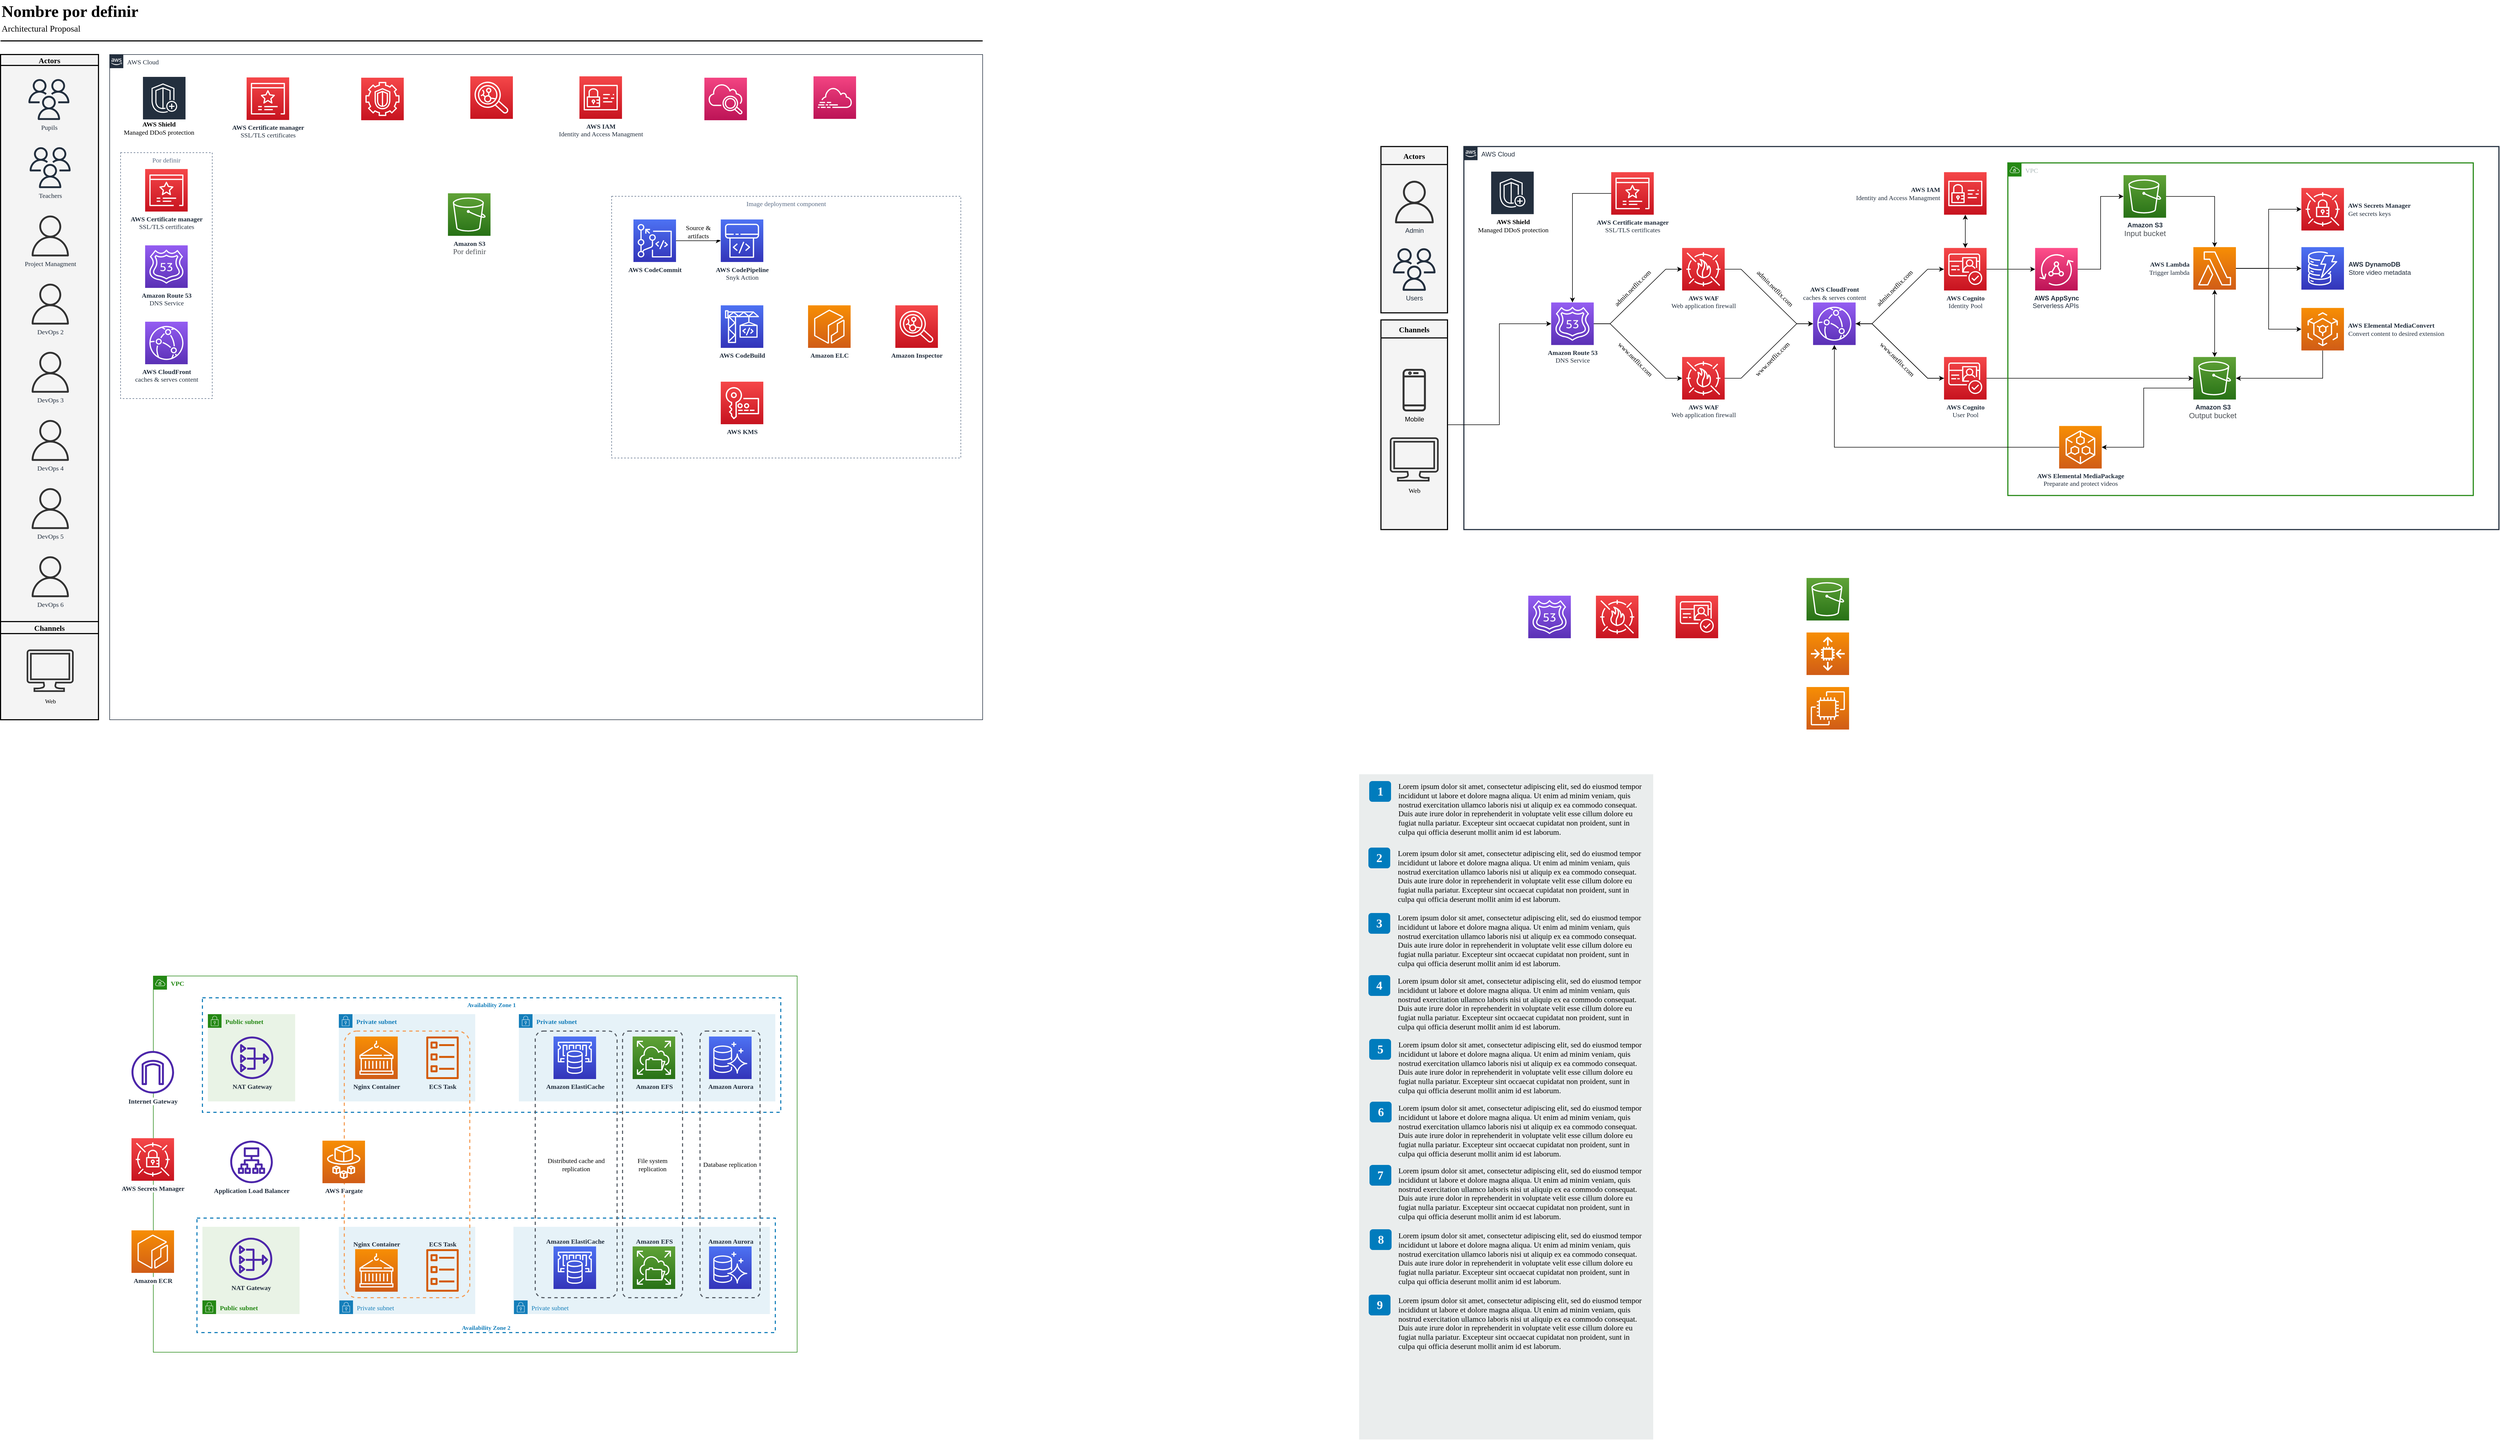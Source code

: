 <mxfile version="20.3.6" type="github">
  <diagram id="Ht1M8jgEwFfnCIfOTk4-" name="Page-1">
    <mxGraphModel dx="1117" dy="-731" grid="1" gridSize="10" guides="1" tooltips="1" connect="1" arrows="1" fold="1" page="1" pageScale="1" pageWidth="2450" pageHeight="1400" math="0" shadow="0">
      <root>
        <mxCell id="0" />
        <mxCell id="1" parent="0" />
        <mxCell id="-QjtrjUzRDEMRZ5MF8oH-46" value="" style="rounded=0;whiteSpace=wrap;html=1;fillColor=#EAEDED;fontSize=22;fontColor=#FFFFFF;strokeColor=none;labelBackgroundColor=none;fontFamily=Poppins;fontSource=https%3A%2F%2Ffonts.googleapis.com%2Fcss%3Ffamily%3DPoppins;" parent="1" vertex="1">
          <mxGeometry x="2530" y="2860" width="539" height="1220" as="geometry" />
        </mxCell>
        <mxCell id="-QjtrjUzRDEMRZ5MF8oH-36" value="1" style="rounded=1;whiteSpace=wrap;html=1;fillColor=#007CBD;strokeColor=none;fontColor=#FFFFFF;fontStyle=1;fontSize=22;labelBackgroundColor=none;fontFamily=Poppins;fontSource=https%3A%2F%2Ffonts.googleapis.com%2Fcss%3Ffamily%3DPoppins;" parent="1" vertex="1">
          <mxGeometry x="2548.5" y="2872.5" width="40" height="38" as="geometry" />
        </mxCell>
        <mxCell id="-QjtrjUzRDEMRZ5MF8oH-37" value="2" style="rounded=1;whiteSpace=wrap;html=1;fillColor=#007CBD;strokeColor=none;fontColor=#FFFFFF;fontStyle=1;fontSize=22;labelBackgroundColor=none;fontFamily=Poppins;fontSource=https%3A%2F%2Ffonts.googleapis.com%2Fcss%3Ffamily%3DPoppins;" parent="1" vertex="1">
          <mxGeometry x="2547" y="2994.5" width="40" height="38" as="geometry" />
        </mxCell>
        <mxCell id="-QjtrjUzRDEMRZ5MF8oH-38" value="3" style="rounded=1;whiteSpace=wrap;html=1;fillColor=#007CBD;strokeColor=none;fontColor=#FFFFFF;fontStyle=1;fontSize=22;labelBackgroundColor=none;fontFamily=Poppins;fontSource=https%3A%2F%2Ffonts.googleapis.com%2Fcss%3Ffamily%3DPoppins;" parent="1" vertex="1">
          <mxGeometry x="2547" y="3114.5" width="40" height="38" as="geometry" />
        </mxCell>
        <mxCell id="-QjtrjUzRDEMRZ5MF8oH-39" value="4" style="rounded=1;whiteSpace=wrap;html=1;fillColor=#007CBD;strokeColor=none;fontColor=#FFFFFF;fontStyle=1;fontSize=22;labelBackgroundColor=none;fontFamily=Poppins;fontSource=https%3A%2F%2Ffonts.googleapis.com%2Fcss%3Ffamily%3DPoppins;" parent="1" vertex="1">
          <mxGeometry x="2547" y="3228.5" width="40" height="38" as="geometry" />
        </mxCell>
        <mxCell id="-QjtrjUzRDEMRZ5MF8oH-40" value="5" style="rounded=1;whiteSpace=wrap;html=1;fillColor=#007CBD;strokeColor=none;fontColor=#FFFFFF;fontStyle=1;fontSize=22;labelBackgroundColor=none;fontFamily=Poppins;fontSource=https%3A%2F%2Ffonts.googleapis.com%2Fcss%3Ffamily%3DPoppins;" parent="1" vertex="1">
          <mxGeometry x="2548.5" y="3345.5" width="40" height="38" as="geometry" />
        </mxCell>
        <mxCell id="-QjtrjUzRDEMRZ5MF8oH-41" value="6" style="rounded=1;whiteSpace=wrap;html=1;fillColor=#007CBD;strokeColor=none;fontColor=#FFFFFF;fontStyle=1;fontSize=22;labelBackgroundColor=none;fontFamily=Poppins;fontSource=https%3A%2F%2Ffonts.googleapis.com%2Fcss%3Ffamily%3DPoppins;" parent="1" vertex="1">
          <mxGeometry x="2549.5" y="3460.5" width="40" height="38" as="geometry" />
        </mxCell>
        <mxCell id="-QjtrjUzRDEMRZ5MF8oH-42" value="7" style="rounded=1;whiteSpace=wrap;html=1;fillColor=#007CBD;strokeColor=none;fontColor=#FFFFFF;fontStyle=1;fontSize=22;labelBackgroundColor=none;fontFamily=Poppins;fontSource=https%3A%2F%2Ffonts.googleapis.com%2Fcss%3Ffamily%3DPoppins;" parent="1" vertex="1">
          <mxGeometry x="2549" y="3576.5" width="40" height="38" as="geometry" />
        </mxCell>
        <mxCell id="-QjtrjUzRDEMRZ5MF8oH-43" value="8" style="rounded=1;whiteSpace=wrap;html=1;fillColor=#007CBD;strokeColor=none;fontColor=#FFFFFF;fontStyle=1;fontSize=22;labelBackgroundColor=none;fontFamily=Poppins;fontSource=https%3A%2F%2Ffonts.googleapis.com%2Fcss%3Ffamily%3DPoppins;" parent="1" vertex="1">
          <mxGeometry x="2549.5" y="3694.5" width="40" height="38" as="geometry" />
        </mxCell>
        <mxCell id="-QjtrjUzRDEMRZ5MF8oH-44" value="9" style="rounded=1;whiteSpace=wrap;html=1;fillColor=#007CBD;strokeColor=none;fontColor=#FFFFFF;fontStyle=1;fontSize=22;labelBackgroundColor=none;fontFamily=Poppins;fontSource=https%3A%2F%2Ffonts.googleapis.com%2Fcss%3Ffamily%3DPoppins;" parent="1" vertex="1">
          <mxGeometry x="2547.5" y="3814.5" width="40" height="38" as="geometry" />
        </mxCell>
        <mxCell id="SCVMTBWpLvtzJIhz15lM-6" value="&lt;span&gt;Lorem ipsum dolor sit amet, consectetur adipiscing elit, sed do eiusmod tempor incididunt ut labore et dolore magna aliqua. Ut enim ad minim veniam, quis nostrud exercitation ullamco laboris nisi ut aliquip ex ea commodo consequat. Duis aute irure dolor in reprehenderit in voluptate velit esse cillum dolore eu fugiat nulla pariatur. Excepteur sint occaecat cupidatat non proident, sunt in culpa qui officia deserunt mollit anim id est laborum.&lt;/span&gt;&lt;br&gt;" style="text;html=1;align=left;verticalAlign=top;spacingTop=-4;fontSize=14;labelBackgroundColor=none;whiteSpace=wrap;fontFamily=Poppins;fontSource=https%3A%2F%2Ffonts.googleapis.com%2Fcss%3Ffamily%3DPoppins;" parent="1" vertex="1">
          <mxGeometry x="2600" y="2872" width="449" height="118" as="geometry" />
        </mxCell>
        <mxCell id="SCVMTBWpLvtzJIhz15lM-7" value="&lt;span&gt;Lorem ipsum dolor sit amet, consectetur adipiscing elit, sed do eiusmod tempor incididunt ut labore et dolore magna aliqua. Ut enim ad minim veniam, quis nostrud exercitation ullamco laboris nisi ut aliquip ex ea commodo consequat. Duis aute irure dolor in reprehenderit in voluptate velit esse cillum dolore eu fugiat nulla pariatur. Excepteur sint occaecat cupidatat non proident, sunt in culpa qui officia deserunt mollit anim id est laborum.&lt;/span&gt;&lt;br&gt;" style="text;html=1;align=left;verticalAlign=top;spacingTop=-4;fontSize=14;labelBackgroundColor=none;whiteSpace=wrap;fontFamily=Poppins;fontSource=https%3A%2F%2Ffonts.googleapis.com%2Fcss%3Ffamily%3DPoppins;" parent="1" vertex="1">
          <mxGeometry x="2599" y="2995" width="450" height="115" as="geometry" />
        </mxCell>
        <mxCell id="SCVMTBWpLvtzJIhz15lM-9" value="&lt;span&gt;Lorem ipsum dolor sit amet, consectetur adipiscing elit, sed do eiusmod tempor incididunt ut labore et dolore magna aliqua. Ut enim ad minim veniam, quis nostrud exercitation ullamco laboris nisi ut aliquip ex ea commodo consequat. Duis aute irure dolor in reprehenderit in voluptate velit esse cillum dolore eu fugiat nulla pariatur. Excepteur sint occaecat cupidatat non proident, sunt in culpa qui officia deserunt mollit anim id est laborum.&lt;/span&gt;&lt;br&gt;" style="text;html=1;align=left;verticalAlign=top;spacingTop=-4;fontSize=14;labelBackgroundColor=none;whiteSpace=wrap;fontFamily=Poppins;fontSource=https%3A%2F%2Ffonts.googleapis.com%2Fcss%3Ffamily%3DPoppins;" parent="1" vertex="1">
          <mxGeometry x="2599" y="3113" width="450" height="117" as="geometry" />
        </mxCell>
        <mxCell id="SCVMTBWpLvtzJIhz15lM-10" value="&lt;span&gt;Lorem ipsum dolor sit amet, consectetur adipiscing elit, sed do eiusmod tempor incididunt ut labore et dolore magna aliqua. Ut enim ad minim veniam, quis nostrud exercitation ullamco laboris nisi ut aliquip ex ea commodo consequat. Duis aute irure dolor in reprehenderit in voluptate velit esse cillum dolore eu fugiat nulla pariatur. Excepteur sint occaecat cupidatat non proident, sunt in culpa qui officia deserunt mollit anim id est laborum.&lt;/span&gt;&lt;br&gt;" style="text;html=1;align=left;verticalAlign=top;spacingTop=-4;fontSize=14;labelBackgroundColor=none;whiteSpace=wrap;fontFamily=Poppins;fontSource=https%3A%2F%2Ffonts.googleapis.com%2Fcss%3Ffamily%3DPoppins;" parent="1" vertex="1">
          <mxGeometry x="2599" y="3229" width="450" height="121" as="geometry" />
        </mxCell>
        <mxCell id="SCVMTBWpLvtzJIhz15lM-11" value="&lt;span&gt;Lorem ipsum dolor sit amet, consectetur adipiscing elit, sed do eiusmod tempor incididunt ut labore et dolore magna aliqua. Ut enim ad minim veniam, quis nostrud exercitation ullamco laboris nisi ut aliquip ex ea commodo consequat. Duis aute irure dolor in reprehenderit in voluptate velit esse cillum dolore eu fugiat nulla pariatur. Excepteur sint occaecat cupidatat non proident, sunt in culpa qui officia deserunt mollit anim id est laborum.&lt;/span&gt;&lt;br&gt;" style="text;html=1;align=left;verticalAlign=top;spacingTop=-4;fontSize=14;labelBackgroundColor=none;whiteSpace=wrap;fontFamily=Poppins;fontSource=https%3A%2F%2Ffonts.googleapis.com%2Fcss%3Ffamily%3DPoppins;" parent="1" vertex="1">
          <mxGeometry x="2600" y="3346" width="449" height="114" as="geometry" />
        </mxCell>
        <mxCell id="SCVMTBWpLvtzJIhz15lM-12" value="&lt;span&gt;Lorem ipsum dolor sit amet, consectetur adipiscing elit, sed do eiusmod tempor incididunt ut labore et dolore magna aliqua. Ut enim ad minim veniam, quis nostrud exercitation ullamco laboris nisi ut aliquip ex ea commodo consequat. Duis aute irure dolor in reprehenderit in voluptate velit esse cillum dolore eu fugiat nulla pariatur. Excepteur sint occaecat cupidatat non proident, sunt in culpa qui officia deserunt mollit anim id est laborum.&lt;/span&gt;&lt;br&gt;" style="text;html=1;align=left;verticalAlign=top;spacingTop=-4;fontSize=14;labelBackgroundColor=none;whiteSpace=wrap;fontFamily=Poppins;fontSource=https%3A%2F%2Ffonts.googleapis.com%2Fcss%3Ffamily%3DPoppins;" parent="1" vertex="1">
          <mxGeometry x="2600" y="3462" width="450" height="118" as="geometry" />
        </mxCell>
        <mxCell id="SCVMTBWpLvtzJIhz15lM-13" value="&lt;span&gt;Lorem ipsum dolor sit amet, consectetur adipiscing elit, sed do eiusmod tempor incididunt ut labore et dolore magna aliqua. Ut enim ad minim veniam, quis nostrud exercitation ullamco laboris nisi ut aliquip ex ea commodo consequat. Duis aute irure dolor in reprehenderit in voluptate velit esse cillum dolore eu fugiat nulla pariatur. Excepteur sint occaecat cupidatat non proident, sunt in culpa qui officia deserunt mollit anim id est laborum.&lt;/span&gt;&lt;br&gt;" style="text;html=1;align=left;verticalAlign=top;spacingTop=-4;fontSize=14;labelBackgroundColor=none;whiteSpace=wrap;fontFamily=Poppins;fontSource=https%3A%2F%2Ffonts.googleapis.com%2Fcss%3Ffamily%3DPoppins;" parent="1" vertex="1">
          <mxGeometry x="2600" y="3577" width="449" height="113" as="geometry" />
        </mxCell>
        <mxCell id="SCVMTBWpLvtzJIhz15lM-14" value="&lt;span&gt;Lorem ipsum dolor sit amet, consectetur adipiscing elit, sed do eiusmod tempor incididunt ut labore et dolore magna aliqua. Ut enim ad minim veniam, quis nostrud exercitation ullamco laboris nisi ut aliquip ex ea commodo consequat. Duis aute irure dolor in reprehenderit in voluptate velit esse cillum dolore eu fugiat nulla pariatur. Excepteur sint occaecat cupidatat non proident, sunt in culpa qui officia deserunt mollit anim id est laborum.&lt;/span&gt;&lt;br&gt;" style="text;html=1;align=left;verticalAlign=top;spacingTop=-4;fontSize=14;labelBackgroundColor=none;whiteSpace=wrap;fontFamily=Poppins;fontSource=https%3A%2F%2Ffonts.googleapis.com%2Fcss%3Ffamily%3DPoppins;" parent="1" vertex="1">
          <mxGeometry x="2600" y="3696" width="449" height="124" as="geometry" />
        </mxCell>
        <mxCell id="SCVMTBWpLvtzJIhz15lM-15" value="&lt;span&gt;Lorem ipsum dolor sit amet, consectetur adipiscing elit, sed do eiusmod tempor incididunt ut labore et dolore magna aliqua. Ut enim ad minim veniam, quis nostrud exercitation ullamco laboris nisi ut aliquip ex ea commodo consequat. Duis aute irure dolor in reprehenderit in voluptate velit esse cillum dolore eu fugiat nulla pariatur. Excepteur sint occaecat cupidatat non proident, sunt in culpa qui officia deserunt mollit anim id est laborum.&lt;/span&gt;&lt;br&gt;" style="text;html=1;align=left;verticalAlign=top;spacingTop=-4;fontSize=14;labelBackgroundColor=none;whiteSpace=wrap;fontFamily=Poppins;fontSource=https%3A%2F%2Ffonts.googleapis.com%2Fcss%3Ffamily%3DPoppins;" parent="1" vertex="1">
          <mxGeometry x="2600" y="3815" width="449" height="115" as="geometry" />
        </mxCell>
        <mxCell id="6-CKkYnuEq_il0SPNIXb-1" value="Nombre por definir" style="text;html=1;resizable=0;points=[];autosize=1;align=left;verticalAlign=top;spacingTop=-4;fontSize=30;fontStyle=1;labelBackgroundColor=none;fontFamily=Poppins;fontSource=https%3A%2F%2Ffonts.googleapis.com%2Fcss%3Ffamily%3DPoppins;" parent="1" vertex="1">
          <mxGeometry x="40" y="1440" width="310" height="40" as="geometry" />
        </mxCell>
        <mxCell id="6-CKkYnuEq_il0SPNIXb-2" value="Architectural Proposal" style="text;html=1;resizable=0;points=[];autosize=1;align=left;verticalAlign=top;spacingTop=-4;fontSize=16;labelBackgroundColor=none;fontFamily=Poppins;fontSource=https%3A%2F%2Ffonts.googleapis.com%2Fcss%3Ffamily%3DPoppins;" parent="1" vertex="1">
          <mxGeometry x="40" y="1480" width="200" height="30" as="geometry" />
        </mxCell>
        <mxCell id="6-CKkYnuEq_il0SPNIXb-3" value="" style="line;strokeWidth=2;html=1;fontSize=14;labelBackgroundColor=none;fontFamily=Poppins;fontSource=https%3A%2F%2Ffonts.googleapis.com%2Fcss%3Ffamily%3DPoppins;" parent="1" vertex="1">
          <mxGeometry x="40" y="1510" width="1800" height="10" as="geometry" />
        </mxCell>
        <mxCell id="qXVEeAKWjUjW_dKbTTQ3-1" value="AWS Cloud" style="points=[[0,0],[0.25,0],[0.5,0],[0.75,0],[1,0],[1,0.25],[1,0.5],[1,0.75],[1,1],[0.75,1],[0.5,1],[0.25,1],[0,1],[0,0.75],[0,0.5],[0,0.25]];outlineConnect=0;gradientColor=none;html=1;whiteSpace=wrap;fontSize=12;fontStyle=0;shape=mxgraph.aws4.group;grIcon=mxgraph.aws4.group_aws_cloud_alt;strokeColor=#232F3E;fillColor=none;verticalAlign=top;align=left;spacingLeft=30;fontColor=#232F3E;dashed=0;container=1;pointerEvents=0;collapsible=0;recursiveResize=0;strokeWidth=2;" parent="1" vertex="1">
          <mxGeometry x="2722" y="1708.75" width="1897" height="702.5" as="geometry" />
        </mxCell>
        <mxCell id="qXVEeAKWjUjW_dKbTTQ3-2" style="edgeStyle=entityRelationEdgeStyle;rounded=0;orthogonalLoop=1;jettySize=auto;html=1;exitX=1;exitY=0.5;exitDx=0;exitDy=0;exitPerimeter=0;entryX=0;entryY=0.5;entryDx=0;entryDy=0;entryPerimeter=0;fontFamily=Tahoma;fontSize=12;fontColor=#000000;endArrow=classic;endFill=1;" parent="qXVEeAKWjUjW_dKbTTQ3-1" source="qXVEeAKWjUjW_dKbTTQ3-4" target="qXVEeAKWjUjW_dKbTTQ3-10" edge="1">
          <mxGeometry relative="1" as="geometry" />
        </mxCell>
        <mxCell id="qXVEeAKWjUjW_dKbTTQ3-3" style="edgeStyle=entityRelationEdgeStyle;rounded=0;orthogonalLoop=1;jettySize=auto;html=1;exitX=1;exitY=0.5;exitDx=0;exitDy=0;exitPerimeter=0;entryX=0;entryY=0.5;entryDx=0;entryDy=0;entryPerimeter=0;fontFamily=Tahoma;fontSize=12;fontColor=#000000;endArrow=classic;endFill=1;" parent="qXVEeAKWjUjW_dKbTTQ3-1" source="qXVEeAKWjUjW_dKbTTQ3-4" target="qXVEeAKWjUjW_dKbTTQ3-6" edge="1">
          <mxGeometry relative="1" as="geometry" />
        </mxCell>
        <mxCell id="qXVEeAKWjUjW_dKbTTQ3-4" value="&lt;font style=&quot;font-size: 12px;&quot;&gt;&lt;b&gt;Amazon Route 53&lt;/b&gt;&lt;br&gt;DNS Service&lt;/font&gt;" style="sketch=0;points=[[0,0,0],[0.25,0,0],[0.5,0,0],[0.75,0,0],[1,0,0],[0,1,0],[0.25,1,0],[0.5,1,0],[0.75,1,0],[1,1,0],[0,0.25,0],[0,0.5,0],[0,0.75,0],[1,0.25,0],[1,0.5,0],[1,0.75,0]];outlineConnect=0;fontColor=#232F3E;gradientColor=#945DF2;gradientDirection=north;fillColor=#5A30B5;strokeColor=#ffffff;dashed=0;verticalLabelPosition=bottom;verticalAlign=top;align=center;html=1;fontSize=12;fontStyle=0;aspect=fixed;shape=mxgraph.aws4.resourceIcon;resIcon=mxgraph.aws4.route_53;labelBorderColor=none;fillStyle=auto;strokeWidth=3;fontFamily=Tahoma;" parent="qXVEeAKWjUjW_dKbTTQ3-1" vertex="1">
          <mxGeometry x="160" y="286" width="78" height="78" as="geometry" />
        </mxCell>
        <mxCell id="qXVEeAKWjUjW_dKbTTQ3-5" style="edgeStyle=entityRelationEdgeStyle;rounded=0;orthogonalLoop=1;jettySize=auto;html=1;exitX=1;exitY=0.5;exitDx=0;exitDy=0;exitPerimeter=0;entryX=0;entryY=0.5;entryDx=0;entryDy=0;entryPerimeter=0;fontFamily=Tahoma;fontSize=12;fontColor=#000000;endArrow=classic;endFill=1;" parent="qXVEeAKWjUjW_dKbTTQ3-1" source="qXVEeAKWjUjW_dKbTTQ3-6" target="qXVEeAKWjUjW_dKbTTQ3-15" edge="1">
          <mxGeometry relative="1" as="geometry" />
        </mxCell>
        <mxCell id="qXVEeAKWjUjW_dKbTTQ3-6" value="&lt;b&gt;AWS WAF&lt;/b&gt;&lt;br&gt;&lt;div&gt;Web application firewall&lt;/div&gt;" style="sketch=0;points=[[0,0,0],[0.25,0,0],[0.5,0,0],[0.75,0,0],[1,0,0],[0,1,0],[0.25,1,0],[0.5,1,0],[0.75,1,0],[1,1,0],[0,0.25,0],[0,0.5,0],[0,0.75,0],[1,0.25,0],[1,0.5,0],[1,0.75,0]];outlineConnect=0;fontColor=#232F3E;gradientColor=#F54749;gradientDirection=north;fillColor=#C7131F;strokeColor=#ffffff;dashed=0;verticalLabelPosition=bottom;verticalAlign=top;align=center;html=1;fontSize=12;fontStyle=0;aspect=fixed;shape=mxgraph.aws4.resourceIcon;resIcon=mxgraph.aws4.waf;labelBorderColor=none;fillStyle=auto;strokeWidth=3;fontFamily=Tahoma;" parent="qXVEeAKWjUjW_dKbTTQ3-1" vertex="1">
          <mxGeometry x="400" y="186" width="78" height="78" as="geometry" />
        </mxCell>
        <mxCell id="qXVEeAKWjUjW_dKbTTQ3-7" value="" style="sketch=0;outlineConnect=0;fontColor=#232F3E;gradientColor=none;strokeColor=#ffffff;fillColor=#232F3E;dashed=0;verticalLabelPosition=middle;verticalAlign=bottom;align=center;html=1;whiteSpace=wrap;fontSize=10;fontStyle=1;spacing=3;shape=mxgraph.aws4.productIcon;prIcon=mxgraph.aws4.shield;labelBorderColor=none;fillStyle=auto;strokeWidth=3;fontFamily=Tahoma;shadow=0;" parent="qXVEeAKWjUjW_dKbTTQ3-1" vertex="1">
          <mxGeometry x="49" y="45" width="80" height="75" as="geometry" />
        </mxCell>
        <mxCell id="qXVEeAKWjUjW_dKbTTQ3-8" value="&lt;b&gt;AWS Shield&lt;/b&gt;&lt;br&gt;Managed DDoS protection" style="text;html=1;align=center;verticalAlign=middle;resizable=0;points=[];autosize=1;strokeColor=none;fillColor=none;fontSize=12;fontFamily=Tahoma;fontColor=#000000;" parent="qXVEeAKWjUjW_dKbTTQ3-1" vertex="1">
          <mxGeometry x="10" y="125" width="160" height="40" as="geometry" />
        </mxCell>
        <mxCell id="qXVEeAKWjUjW_dKbTTQ3-9" style="edgeStyle=entityRelationEdgeStyle;rounded=0;orthogonalLoop=1;jettySize=auto;html=1;exitX=1;exitY=0.5;exitDx=0;exitDy=0;exitPerimeter=0;entryX=0;entryY=0.5;entryDx=0;entryDy=0;entryPerimeter=0;fontFamily=Tahoma;fontSize=12;fontColor=#000000;endArrow=classic;endFill=1;" parent="qXVEeAKWjUjW_dKbTTQ3-1" source="qXVEeAKWjUjW_dKbTTQ3-10" target="qXVEeAKWjUjW_dKbTTQ3-15" edge="1">
          <mxGeometry relative="1" as="geometry" />
        </mxCell>
        <mxCell id="qXVEeAKWjUjW_dKbTTQ3-10" value="&lt;b&gt;AWS WAF&lt;/b&gt;&lt;br&gt;&lt;div&gt;Web application firewall&lt;/div&gt;" style="sketch=0;points=[[0,0,0],[0.25,0,0],[0.5,0,0],[0.75,0,0],[1,0,0],[0,1,0],[0.25,1,0],[0.5,1,0],[0.75,1,0],[1,1,0],[0,0.25,0],[0,0.5,0],[0,0.75,0],[1,0.25,0],[1,0.5,0],[1,0.75,0]];outlineConnect=0;fontColor=#232F3E;gradientColor=#F54749;gradientDirection=north;fillColor=#C7131F;strokeColor=#ffffff;dashed=0;verticalLabelPosition=bottom;verticalAlign=top;align=center;html=1;fontSize=12;fontStyle=0;aspect=fixed;shape=mxgraph.aws4.resourceIcon;resIcon=mxgraph.aws4.waf;labelBorderColor=none;fillStyle=auto;strokeWidth=3;fontFamily=Tahoma;" parent="qXVEeAKWjUjW_dKbTTQ3-1" vertex="1">
          <mxGeometry x="400" y="386" width="78" height="78" as="geometry" />
        </mxCell>
        <mxCell id="qXVEeAKWjUjW_dKbTTQ3-11" style="edgeStyle=orthogonalEdgeStyle;rounded=0;orthogonalLoop=1;jettySize=auto;html=1;exitX=0;exitY=0.5;exitDx=0;exitDy=0;exitPerimeter=0;entryX=0.5;entryY=0;entryDx=0;entryDy=0;entryPerimeter=0;fontFamily=Tahoma;fontSize=12;fontColor=#000000;" parent="qXVEeAKWjUjW_dKbTTQ3-1" source="qXVEeAKWjUjW_dKbTTQ3-12" target="qXVEeAKWjUjW_dKbTTQ3-4" edge="1">
          <mxGeometry relative="1" as="geometry" />
        </mxCell>
        <mxCell id="qXVEeAKWjUjW_dKbTTQ3-12" value="&lt;b&gt;AWS Certificate manager&lt;/b&gt;&lt;br&gt;SSL/TLS certificates" style="sketch=0;points=[[0,0,0],[0.25,0,0],[0.5,0,0],[0.75,0,0],[1,0,0],[0,1,0],[0.25,1,0],[0.5,1,0],[0.75,1,0],[1,1,0],[0,0.25,0],[0,0.5,0],[0,0.75,0],[1,0.25,0],[1,0.5,0],[1,0.75,0]];outlineConnect=0;fontColor=#232F3E;gradientColor=#F54749;gradientDirection=north;fillColor=#C7131F;strokeColor=#ffffff;dashed=0;verticalLabelPosition=bottom;verticalAlign=top;align=center;html=1;fontSize=12;fontStyle=0;aspect=fixed;shape=mxgraph.aws4.resourceIcon;resIcon=mxgraph.aws4.certificate_manager_3;shadow=0;labelBorderColor=none;fillStyle=auto;strokeWidth=3;fontFamily=Tahoma;" parent="qXVEeAKWjUjW_dKbTTQ3-1" vertex="1">
          <mxGeometry x="270" y="47" width="78" height="78" as="geometry" />
        </mxCell>
        <mxCell id="qXVEeAKWjUjW_dKbTTQ3-13" value="www.netflix.com" style="text;html=1;align=center;verticalAlign=middle;resizable=0;points=[];autosize=1;strokeColor=none;fillColor=none;fontSize=12;fontFamily=Tahoma;fontColor=#000000;rotation=45;" parent="qXVEeAKWjUjW_dKbTTQ3-1" vertex="1">
          <mxGeometry x="259" y="375" width="110" height="30" as="geometry" />
        </mxCell>
        <mxCell id="qXVEeAKWjUjW_dKbTTQ3-14" value="admin.netflix.com" style="text;html=1;align=center;verticalAlign=middle;resizable=0;points=[];autosize=1;strokeColor=none;fillColor=none;fontSize=12;fontFamily=Tahoma;fontColor=#000000;rotation=315;flipV=1;flipH=1;" parent="qXVEeAKWjUjW_dKbTTQ3-1" vertex="1">
          <mxGeometry x="249" y="245" width="120" height="30" as="geometry" />
        </mxCell>
        <mxCell id="qXVEeAKWjUjW_dKbTTQ3-15" value="&lt;b&gt;AWS CloudFront&lt;/b&gt;&lt;br&gt;caches &amp;amp; serves content" style="sketch=0;points=[[0,0,0],[0.25,0,0],[0.5,0,0],[0.75,0,0],[1,0,0],[0,1,0],[0.25,1,0],[0.5,1,0],[0.75,1,0],[1,1,0],[0,0.25,0],[0,0.5,0],[0,0.75,0],[1,0.25,0],[1,0.5,0],[1,0.75,0]];outlineConnect=0;fontColor=#232F3E;gradientColor=#945DF2;gradientDirection=north;fillColor=#5A30B5;strokeColor=#ffffff;dashed=0;verticalLabelPosition=top;verticalAlign=bottom;align=center;html=1;fontSize=12;fontStyle=0;aspect=fixed;shape=mxgraph.aws4.resourceIcon;resIcon=mxgraph.aws4.cloudfront;shadow=0;labelBorderColor=none;fillStyle=auto;strokeWidth=3;fontFamily=Tahoma;labelPosition=center;" parent="qXVEeAKWjUjW_dKbTTQ3-1" vertex="1">
          <mxGeometry x="640" y="286" width="78" height="78" as="geometry" />
        </mxCell>
        <mxCell id="qXVEeAKWjUjW_dKbTTQ3-16" value="admin.netflix.com" style="text;html=1;align=center;verticalAlign=middle;resizable=0;points=[];autosize=1;strokeColor=none;fillColor=none;fontSize=12;fontFamily=Tahoma;fontColor=#000000;rotation=45;flipV=1;flipH=1;" parent="qXVEeAKWjUjW_dKbTTQ3-1" vertex="1">
          <mxGeometry x="510" y="245" width="120" height="30" as="geometry" />
        </mxCell>
        <mxCell id="qXVEeAKWjUjW_dKbTTQ3-17" value="www.netflix.com" style="text;html=1;align=center;verticalAlign=middle;resizable=0;points=[];autosize=1;strokeColor=none;fillColor=none;fontSize=12;fontFamily=Tahoma;fontColor=#000000;rotation=315;" parent="qXVEeAKWjUjW_dKbTTQ3-1" vertex="1">
          <mxGeometry x="510" y="375" width="110" height="30" as="geometry" />
        </mxCell>
        <mxCell id="qXVEeAKWjUjW_dKbTTQ3-18" style="edgeStyle=entityRelationEdgeStyle;rounded=0;orthogonalLoop=1;jettySize=auto;html=1;exitX=1;exitY=0.5;exitDx=0;exitDy=0;exitPerimeter=0;fontFamily=Tahoma;fontSize=12;fontColor=#000000;endArrow=classic;endFill=1;" parent="qXVEeAKWjUjW_dKbTTQ3-1" source="qXVEeAKWjUjW_dKbTTQ3-19" target="qXVEeAKWjUjW_dKbTTQ3-31" edge="1">
          <mxGeometry relative="1" as="geometry" />
        </mxCell>
        <mxCell id="qXVEeAKWjUjW_dKbTTQ3-19" value="&lt;b&gt;AWS Cognito&lt;/b&gt;&lt;br&gt;Identity Pool" style="sketch=0;points=[[0,0,0],[0.25,0,0],[0.5,0,0],[0.75,0,0],[1,0,0],[0,1,0],[0.25,1,0],[0.5,1,0],[0.75,1,0],[1,1,0],[0,0.25,0],[0,0.5,0],[0,0.75,0],[1,0.25,0],[1,0.5,0],[1,0.75,0]];outlineConnect=0;fontColor=#232F3E;gradientColor=#F54749;gradientDirection=north;fillColor=#C7131F;strokeColor=#ffffff;dashed=0;verticalLabelPosition=bottom;verticalAlign=top;align=center;html=1;fontSize=12;fontStyle=0;aspect=fixed;shape=mxgraph.aws4.resourceIcon;resIcon=mxgraph.aws4.cognito;shadow=0;labelBorderColor=none;fillStyle=auto;strokeWidth=3;fontFamily=Tahoma;" parent="qXVEeAKWjUjW_dKbTTQ3-1" vertex="1">
          <mxGeometry x="880" y="186" width="78" height="78" as="geometry" />
        </mxCell>
        <mxCell id="qXVEeAKWjUjW_dKbTTQ3-20" style="edgeStyle=entityRelationEdgeStyle;rounded=0;orthogonalLoop=1;jettySize=auto;html=1;exitX=1;exitY=0.5;exitDx=0;exitDy=0;exitPerimeter=0;entryX=0;entryY=0.5;entryDx=0;entryDy=0;entryPerimeter=0;fontFamily=Tahoma;fontSize=12;fontColor=#000000;endArrow=classic;endFill=1;" parent="qXVEeAKWjUjW_dKbTTQ3-1" edge="1">
          <mxGeometry relative="1" as="geometry">
            <mxPoint x="718.0" y="325" as="sourcePoint" />
            <mxPoint x="880" y="425" as="targetPoint" />
          </mxGeometry>
        </mxCell>
        <mxCell id="qXVEeAKWjUjW_dKbTTQ3-21" style="edgeStyle=entityRelationEdgeStyle;rounded=0;orthogonalLoop=1;jettySize=auto;html=1;exitX=1;exitY=0.5;exitDx=0;exitDy=0;exitPerimeter=0;entryX=0;entryY=0.5;entryDx=0;entryDy=0;entryPerimeter=0;fontFamily=Tahoma;fontSize=12;fontColor=#000000;endArrow=classic;endFill=1;" parent="qXVEeAKWjUjW_dKbTTQ3-1" edge="1">
          <mxGeometry relative="1" as="geometry">
            <mxPoint x="718.0" y="325" as="sourcePoint" />
            <mxPoint x="880" y="225.0" as="targetPoint" />
          </mxGeometry>
        </mxCell>
        <mxCell id="qXVEeAKWjUjW_dKbTTQ3-22" value="www.netflix.com" style="text;html=1;align=center;verticalAlign=middle;resizable=0;points=[];autosize=1;strokeColor=none;fillColor=none;fontSize=12;fontFamily=Tahoma;fontColor=#000000;rotation=45;" parent="qXVEeAKWjUjW_dKbTTQ3-1" vertex="1">
          <mxGeometry x="739" y="375" width="110" height="30" as="geometry" />
        </mxCell>
        <mxCell id="qXVEeAKWjUjW_dKbTTQ3-23" value="admin.netflix.com" style="text;html=1;align=center;verticalAlign=middle;resizable=0;points=[];autosize=1;strokeColor=none;fillColor=none;fontSize=12;fontFamily=Tahoma;fontColor=#000000;rotation=315;flipV=1;flipH=1;" parent="qXVEeAKWjUjW_dKbTTQ3-1" vertex="1">
          <mxGeometry x="729" y="245" width="120" height="30" as="geometry" />
        </mxCell>
        <mxCell id="qXVEeAKWjUjW_dKbTTQ3-24" style="edgeStyle=orthogonalEdgeStyle;rounded=0;orthogonalLoop=1;jettySize=auto;html=1;exitX=1;exitY=0.5;exitDx=0;exitDy=0;exitPerimeter=0;entryX=0;entryY=0.5;entryDx=0;entryDy=0;entryPerimeter=0;fontFamily=Tahoma;fontSize=12;fontColor=#000000;endArrow=classic;endFill=1;" parent="qXVEeAKWjUjW_dKbTTQ3-1" source="qXVEeAKWjUjW_dKbTTQ3-26" target="qXVEeAKWjUjW_dKbTTQ3-39" edge="1">
          <mxGeometry relative="1" as="geometry" />
        </mxCell>
        <mxCell id="qXVEeAKWjUjW_dKbTTQ3-25" style="edgeStyle=entityRelationEdgeStyle;rounded=0;orthogonalLoop=1;jettySize=auto;html=1;exitX=0;exitY=0.5;exitDx=0;exitDy=0;exitPerimeter=0;entryX=1;entryY=0.5;entryDx=0;entryDy=0;entryPerimeter=0;fontFamily=Tahoma;fontSize=14;fontColor=#000000;endArrow=classic;endFill=1;" parent="qXVEeAKWjUjW_dKbTTQ3-1" source="qXVEeAKWjUjW_dKbTTQ3-26" target="qXVEeAKWjUjW_dKbTTQ3-15" edge="1">
          <mxGeometry relative="1" as="geometry" />
        </mxCell>
        <mxCell id="qXVEeAKWjUjW_dKbTTQ3-26" value="&lt;b&gt;AWS Cognito&lt;/b&gt;&lt;br&gt;User Pool" style="sketch=0;points=[[0,0,0],[0.25,0,0],[0.5,0,0],[0.75,0,0],[1,0,0],[0,1,0],[0.25,1,0],[0.5,1,0],[0.75,1,0],[1,1,0],[0,0.25,0],[0,0.5,0],[0,0.75,0],[1,0.25,0],[1,0.5,0],[1,0.75,0]];outlineConnect=0;fontColor=#232F3E;gradientColor=#F54749;gradientDirection=north;fillColor=#C7131F;strokeColor=#ffffff;dashed=0;verticalLabelPosition=bottom;verticalAlign=top;align=center;html=1;fontSize=12;fontStyle=0;aspect=fixed;shape=mxgraph.aws4.resourceIcon;resIcon=mxgraph.aws4.cognito;shadow=0;labelBorderColor=none;fillStyle=auto;strokeWidth=3;fontFamily=Tahoma;" parent="qXVEeAKWjUjW_dKbTTQ3-1" vertex="1">
          <mxGeometry x="880" y="386" width="78" height="78" as="geometry" />
        </mxCell>
        <mxCell id="qXVEeAKWjUjW_dKbTTQ3-27" value="&lt;div style=&quot;&quot;&gt;&lt;b style=&quot;background-color: initial;&quot;&gt;&amp;nbsp; AWS IAM&amp;nbsp;&amp;nbsp;&lt;/b&gt;&lt;/div&gt;&amp;nbsp; Identity and Access Managment&amp;nbsp;&amp;nbsp;" style="sketch=0;points=[[0,0,0],[0.25,0,0],[0.5,0,0],[0.75,0,0],[1,0,0],[0,1,0],[0.25,1,0],[0.5,1,0],[0.75,1,0],[1,1,0],[0,0.25,0],[0,0.5,0],[0,0.75,0],[1,0.25,0],[1,0.5,0],[1,0.75,0]];outlineConnect=0;fontColor=#232F3E;gradientColor=#F54749;gradientDirection=north;fillColor=#C7131F;strokeColor=#ffffff;dashed=0;verticalLabelPosition=middle;verticalAlign=middle;align=right;html=1;fontSize=12;fontStyle=0;aspect=fixed;shape=mxgraph.aws4.resourceIcon;resIcon=mxgraph.aws4.identity_and_access_management;shadow=0;labelBorderColor=none;fillStyle=auto;strokeWidth=3;fontFamily=Tahoma;labelPosition=left;" parent="qXVEeAKWjUjW_dKbTTQ3-1" vertex="1">
          <mxGeometry x="880" y="47" width="78" height="78" as="geometry" />
        </mxCell>
        <mxCell id="qXVEeAKWjUjW_dKbTTQ3-28" value="" style="endArrow=classic;startArrow=classic;html=1;rounded=0;fontFamily=Tahoma;fontSize=12;fontColor=#000000;entryX=0.5;entryY=1;entryDx=0;entryDy=0;entryPerimeter=0;exitX=0.5;exitY=0;exitDx=0;exitDy=0;exitPerimeter=0;" parent="qXVEeAKWjUjW_dKbTTQ3-1" source="qXVEeAKWjUjW_dKbTTQ3-19" target="qXVEeAKWjUjW_dKbTTQ3-27" edge="1">
          <mxGeometry width="50" height="50" relative="1" as="geometry">
            <mxPoint x="990" y="255" as="sourcePoint" />
            <mxPoint x="1040" y="205" as="targetPoint" />
          </mxGeometry>
        </mxCell>
        <mxCell id="qXVEeAKWjUjW_dKbTTQ3-29" value="VPC" style="points=[[0,0],[0.25,0],[0.5,0],[0.75,0],[1,0],[1,0.25],[1,0.5],[1,0.75],[1,1],[0.75,1],[0.5,1],[0.25,1],[0,1],[0,0.75],[0,0.5],[0,0.25]];outlineConnect=0;gradientColor=none;html=1;whiteSpace=wrap;fontSize=12;fontStyle=0;container=1;pointerEvents=0;collapsible=0;recursiveResize=0;shape=mxgraph.aws4.group;grIcon=mxgraph.aws4.group_vpc;strokeColor=#248814;fillColor=none;verticalAlign=top;align=left;spacingLeft=30;fontColor=#AAB7B8;dashed=0;shadow=0;labelBorderColor=none;sketch=0;fillStyle=auto;strokeWidth=2;fontFamily=Tahoma;" parent="qXVEeAKWjUjW_dKbTTQ3-1" vertex="1">
          <mxGeometry x="997" y="30" width="853" height="610" as="geometry" />
        </mxCell>
        <mxCell id="qXVEeAKWjUjW_dKbTTQ3-30" style="edgeStyle=orthogonalEdgeStyle;rounded=0;orthogonalLoop=1;jettySize=auto;html=1;exitX=1;exitY=0.5;exitDx=0;exitDy=0;exitPerimeter=0;entryX=0;entryY=0.5;entryDx=0;entryDy=0;entryPerimeter=0;fontFamily=Tahoma;fontSize=12;fontColor=#000000;endArrow=classic;endFill=1;" parent="qXVEeAKWjUjW_dKbTTQ3-29" source="qXVEeAKWjUjW_dKbTTQ3-31" target="qXVEeAKWjUjW_dKbTTQ3-33" edge="1">
          <mxGeometry relative="1" as="geometry" />
        </mxCell>
        <mxCell id="qXVEeAKWjUjW_dKbTTQ3-31" value="&lt;b&gt;AWS AppSync&lt;/b&gt;&lt;br&gt;Serverless APIs&amp;nbsp;" style="sketch=0;points=[[0,0,0],[0.25,0,0],[0.5,0,0],[0.75,0,0],[1,0,0],[0,1,0],[0.25,1,0],[0.5,1,0],[0.75,1,0],[1,1,0],[0,0.25,0],[0,0.5,0],[0,0.75,0],[1,0.25,0],[1,0.5,0],[1,0.75,0]];outlineConnect=0;fontColor=#232F3E;gradientColor=#FF4F8B;gradientDirection=north;fillColor=#BC1356;strokeColor=#ffffff;dashed=0;verticalLabelPosition=bottom;verticalAlign=top;align=center;html=1;fontSize=12;fontStyle=0;aspect=fixed;shape=mxgraph.aws4.resourceIcon;resIcon=mxgraph.aws4.appsync;" parent="qXVEeAKWjUjW_dKbTTQ3-29" vertex="1">
          <mxGeometry x="50" y="156" width="78" height="78" as="geometry" />
        </mxCell>
        <mxCell id="qXVEeAKWjUjW_dKbTTQ3-32" style="edgeStyle=orthogonalEdgeStyle;rounded=0;orthogonalLoop=1;jettySize=auto;html=1;exitX=1;exitY=0.5;exitDx=0;exitDy=0;exitPerimeter=0;entryX=0.5;entryY=0;entryDx=0;entryDy=0;entryPerimeter=0;fontFamily=Tahoma;fontSize=12;fontColor=#000000;endArrow=classic;endFill=1;" parent="qXVEeAKWjUjW_dKbTTQ3-29" source="qXVEeAKWjUjW_dKbTTQ3-33" target="qXVEeAKWjUjW_dKbTTQ3-37" edge="1">
          <mxGeometry relative="1" as="geometry" />
        </mxCell>
        <mxCell id="qXVEeAKWjUjW_dKbTTQ3-33" value="&lt;b&gt;Amazon S3&lt;br&gt;&lt;/b&gt;&lt;span style=&quot;color: rgb(77, 81, 86); font-family: arial, sans-serif; font-size: 14px; text-align: left; background-color: rgb(255, 255, 255);&quot;&gt;Input bucket&lt;/span&gt;" style="sketch=0;points=[[0,0,0],[0.25,0,0],[0.5,0,0],[0.75,0,0],[1,0,0],[0,1,0],[0.25,1,0],[0.5,1,0],[0.75,1,0],[1,1,0],[0,0.25,0],[0,0.5,0],[0,0.75,0],[1,0.25,0],[1,0.5,0],[1,0.75,0]];outlineConnect=0;fontColor=#232F3E;gradientColor=#60A337;gradientDirection=north;fillColor=#277116;strokeColor=#ffffff;dashed=0;verticalLabelPosition=bottom;verticalAlign=top;align=center;html=1;fontSize=12;fontStyle=0;aspect=fixed;shape=mxgraph.aws4.resourceIcon;resIcon=mxgraph.aws4.s3;" parent="qXVEeAKWjUjW_dKbTTQ3-29" vertex="1">
          <mxGeometry x="212" y="22.5" width="78" height="78" as="geometry" />
        </mxCell>
        <mxCell id="qXVEeAKWjUjW_dKbTTQ3-34" style="edgeStyle=orthogonalEdgeStyle;rounded=0;orthogonalLoop=1;jettySize=auto;html=1;exitX=1;exitY=0.5;exitDx=0;exitDy=0;exitPerimeter=0;entryX=0;entryY=0.5;entryDx=0;entryDy=0;entryPerimeter=0;fontFamily=Tahoma;fontSize=12;fontColor=#000000;endArrow=classic;endFill=1;" parent="qXVEeAKWjUjW_dKbTTQ3-29" source="qXVEeAKWjUjW_dKbTTQ3-37" target="qXVEeAKWjUjW_dKbTTQ3-40" edge="1">
          <mxGeometry relative="1" as="geometry" />
        </mxCell>
        <mxCell id="qXVEeAKWjUjW_dKbTTQ3-35" style="edgeStyle=orthogonalEdgeStyle;rounded=0;orthogonalLoop=1;jettySize=auto;html=1;exitX=1;exitY=0.5;exitDx=0;exitDy=0;exitPerimeter=0;entryX=0;entryY=0.5;entryDx=0;entryDy=0;entryPerimeter=0;fontFamily=Tahoma;fontSize=12;fontColor=#000000;endArrow=classic;endFill=1;" parent="qXVEeAKWjUjW_dKbTTQ3-29" source="qXVEeAKWjUjW_dKbTTQ3-37" target="qXVEeAKWjUjW_dKbTTQ3-41" edge="1">
          <mxGeometry relative="1" as="geometry" />
        </mxCell>
        <mxCell id="qXVEeAKWjUjW_dKbTTQ3-36" style="edgeStyle=orthogonalEdgeStyle;rounded=0;orthogonalLoop=1;jettySize=auto;html=1;exitX=1;exitY=0.5;exitDx=0;exitDy=0;exitPerimeter=0;entryX=0;entryY=0.5;entryDx=0;entryDy=0;entryPerimeter=0;fontFamily=Tahoma;fontSize=12;fontColor=#000000;endArrow=classic;endFill=1;" parent="qXVEeAKWjUjW_dKbTTQ3-29" source="qXVEeAKWjUjW_dKbTTQ3-37" target="qXVEeAKWjUjW_dKbTTQ3-43" edge="1">
          <mxGeometry relative="1" as="geometry" />
        </mxCell>
        <mxCell id="qXVEeAKWjUjW_dKbTTQ3-37" value="&lt;b&gt;AWS Lambda&amp;nbsp;&amp;nbsp;&lt;br&gt;&lt;/b&gt;Trigger lambda&amp;nbsp;&amp;nbsp;" style="sketch=0;points=[[0,0,0],[0.25,0,0],[0.5,0,0],[0.75,0,0],[1,0,0],[0,1,0],[0.25,1,0],[0.5,1,0],[0.75,1,0],[1,1,0],[0,0.25,0],[0,0.5,0],[0,0.75,0],[1,0.25,0],[1,0.5,0],[1,0.75,0]];outlineConnect=0;fontColor=#232F3E;gradientColor=#F78E04;gradientDirection=north;fillColor=#D05C17;strokeColor=#ffffff;dashed=0;verticalLabelPosition=middle;verticalAlign=middle;align=right;html=1;fontSize=12;fontStyle=0;aspect=fixed;shape=mxgraph.aws4.resourceIcon;resIcon=mxgraph.aws4.lambda;shadow=0;labelBorderColor=none;fillStyle=auto;strokeWidth=2;fontFamily=Tahoma;labelPosition=left;" parent="qXVEeAKWjUjW_dKbTTQ3-29" vertex="1">
          <mxGeometry x="340" y="154.5" width="78" height="78" as="geometry" />
        </mxCell>
        <mxCell id="qXVEeAKWjUjW_dKbTTQ3-38" style="edgeStyle=orthogonalEdgeStyle;rounded=0;orthogonalLoop=1;jettySize=auto;html=1;exitX=0;exitY=0.5;exitDx=0;exitDy=0;exitPerimeter=0;entryX=1;entryY=0.5;entryDx=0;entryDy=0;entryPerimeter=0;fontFamily=Tahoma;fontSize=12;fontColor=#000000;endArrow=classic;endFill=1;" parent="qXVEeAKWjUjW_dKbTTQ3-29" source="qXVEeAKWjUjW_dKbTTQ3-39" target="qXVEeAKWjUjW_dKbTTQ3-44" edge="1">
          <mxGeometry relative="1" as="geometry">
            <Array as="points">
              <mxPoint x="340" y="413" />
              <mxPoint x="249" y="413" />
              <mxPoint x="249" y="522" />
            </Array>
          </mxGeometry>
        </mxCell>
        <mxCell id="qXVEeAKWjUjW_dKbTTQ3-39" value="&lt;b&gt;Amazon S3&amp;nbsp;&amp;nbsp;&lt;br&gt;&lt;/b&gt;&lt;span style=&quot;color: rgb(77, 81, 86); font-family: arial, sans-serif; font-size: 14px; text-align: left; background-color: rgb(255, 255, 255);&quot;&gt;Output bucket&amp;nbsp;&amp;nbsp;&lt;/span&gt;" style="sketch=0;points=[[0,0,0],[0.25,0,0],[0.5,0,0],[0.75,0,0],[1,0,0],[0,1,0],[0.25,1,0],[0.5,1,0],[0.75,1,0],[1,1,0],[0,0.25,0],[0,0.5,0],[0,0.75,0],[1,0.25,0],[1,0.5,0],[1,0.75,0]];outlineConnect=0;fontColor=#232F3E;gradientColor=#60A337;gradientDirection=north;fillColor=#277116;strokeColor=#ffffff;dashed=0;verticalLabelPosition=bottom;verticalAlign=top;align=center;html=1;fontSize=12;fontStyle=0;aspect=fixed;shape=mxgraph.aws4.resourceIcon;resIcon=mxgraph.aws4.s3;labelPosition=center;" parent="qXVEeAKWjUjW_dKbTTQ3-29" vertex="1">
          <mxGeometry x="340" y="356" width="78" height="78" as="geometry" />
        </mxCell>
        <mxCell id="qXVEeAKWjUjW_dKbTTQ3-40" value="&lt;b&gt;&amp;nbsp; AWS Secrets Manager&lt;/b&gt;&lt;br&gt;&amp;nbsp; Get secrets keys" style="sketch=0;points=[[0,0,0],[0.25,0,0],[0.5,0,0],[0.75,0,0],[1,0,0],[0,1,0],[0.25,1,0],[0.5,1,0],[0.75,1,0],[1,1,0],[0,0.25,0],[0,0.5,0],[0,0.75,0],[1,0.25,0],[1,0.5,0],[1,0.75,0]];outlineConnect=0;fontColor=#232F3E;gradientColor=#F54749;gradientDirection=north;fillColor=#C7131F;strokeColor=#ffffff;dashed=0;verticalLabelPosition=middle;verticalAlign=middle;align=left;html=1;fontSize=12;fontStyle=0;aspect=fixed;shape=mxgraph.aws4.resourceIcon;resIcon=mxgraph.aws4.secrets_manager;shadow=0;labelBorderColor=none;fillStyle=auto;strokeWidth=2;fontFamily=Tahoma;labelPosition=right;" parent="qXVEeAKWjUjW_dKbTTQ3-29" vertex="1">
          <mxGeometry x="538" y="46" width="78" height="78" as="geometry" />
        </mxCell>
        <mxCell id="qXVEeAKWjUjW_dKbTTQ3-41" value="&lt;b&gt;&amp;nbsp; AWS DynamoDB&lt;/b&gt;&lt;br&gt;&amp;nbsp; Store video metadata" style="sketch=0;points=[[0,0,0],[0.25,0,0],[0.5,0,0],[0.75,0,0],[1,0,0],[0,1,0],[0.25,1,0],[0.5,1,0],[0.75,1,0],[1,1,0],[0,0.25,0],[0,0.5,0],[0,0.75,0],[1,0.25,0],[1,0.5,0],[1,0.75,0]];outlineConnect=0;fontColor=#232F3E;gradientColor=#4D72F3;gradientDirection=north;fillColor=#3334B9;strokeColor=#ffffff;dashed=0;verticalLabelPosition=middle;verticalAlign=middle;align=left;html=1;fontSize=12;fontStyle=0;aspect=fixed;shape=mxgraph.aws4.resourceIcon;resIcon=mxgraph.aws4.dynamodb;labelPosition=right;" parent="qXVEeAKWjUjW_dKbTTQ3-29" vertex="1">
          <mxGeometry x="538" y="154.5" width="78" height="78" as="geometry" />
        </mxCell>
        <mxCell id="qXVEeAKWjUjW_dKbTTQ3-42" style="edgeStyle=orthogonalEdgeStyle;rounded=0;orthogonalLoop=1;jettySize=auto;html=1;exitX=0.5;exitY=1;exitDx=0;exitDy=0;exitPerimeter=0;entryX=1;entryY=0.5;entryDx=0;entryDy=0;entryPerimeter=0;fontFamily=Tahoma;fontSize=12;fontColor=#000000;endArrow=classic;endFill=1;" parent="qXVEeAKWjUjW_dKbTTQ3-29" source="qXVEeAKWjUjW_dKbTTQ3-43" target="qXVEeAKWjUjW_dKbTTQ3-39" edge="1">
          <mxGeometry relative="1" as="geometry" />
        </mxCell>
        <mxCell id="qXVEeAKWjUjW_dKbTTQ3-43" value="&lt;b&gt;&amp;nbsp; AWS Elemental MediaConvert&lt;/b&gt;&lt;br&gt;&amp;nbsp; Convert content to desired extension" style="sketch=0;points=[[0,0,0],[0.25,0,0],[0.5,0,0],[0.75,0,0],[1,0,0],[0,1,0],[0.25,1,0],[0.5,1,0],[0.75,1,0],[1,1,0],[0,0.25,0],[0,0.5,0],[0,0.75,0],[1,0.25,0],[1,0.5,0],[1,0.75,0]];outlineConnect=0;fontColor=#232F3E;gradientColor=#F78E04;gradientDirection=north;fillColor=#D05C17;strokeColor=#ffffff;dashed=0;verticalLabelPosition=middle;verticalAlign=middle;align=left;html=1;fontSize=12;fontStyle=0;aspect=fixed;shape=mxgraph.aws4.resourceIcon;resIcon=mxgraph.aws4.elemental_mediaconvert;shadow=0;labelBorderColor=none;fillStyle=auto;strokeWidth=2;fontFamily=Tahoma;labelPosition=right;" parent="qXVEeAKWjUjW_dKbTTQ3-29" vertex="1">
          <mxGeometry x="538" y="266" width="78" height="78" as="geometry" />
        </mxCell>
        <mxCell id="qXVEeAKWjUjW_dKbTTQ3-44" value="&lt;b&gt;AWS Elemental MediaPackage&lt;/b&gt;&lt;br&gt;Preparate and protect videos" style="sketch=0;points=[[0,0,0],[0.25,0,0],[0.5,0,0],[0.75,0,0],[1,0,0],[0,1,0],[0.25,1,0],[0.5,1,0],[0.75,1,0],[1,1,0],[0,0.25,0],[0,0.5,0],[0,0.75,0],[1,0.25,0],[1,0.5,0],[1,0.75,0]];outlineConnect=0;fontColor=#232F3E;gradientColor=#F78E04;gradientDirection=north;fillColor=#D05C17;strokeColor=#ffffff;dashed=0;verticalLabelPosition=bottom;verticalAlign=top;align=center;html=1;fontSize=12;fontStyle=0;aspect=fixed;shape=mxgraph.aws4.resourceIcon;resIcon=mxgraph.aws4.elemental_mediapackage;shadow=0;labelBorderColor=none;fillStyle=auto;strokeWidth=2;fontFamily=Tahoma;" parent="qXVEeAKWjUjW_dKbTTQ3-29" vertex="1">
          <mxGeometry x="94" y="482.5" width="78" height="78" as="geometry" />
        </mxCell>
        <mxCell id="qXVEeAKWjUjW_dKbTTQ3-45" value="" style="endArrow=classic;startArrow=classic;html=1;rounded=0;fontFamily=Tahoma;fontSize=12;fontColor=#000000;entryX=0.5;entryY=1;entryDx=0;entryDy=0;entryPerimeter=0;exitX=0.5;exitY=0;exitDx=0;exitDy=0;exitPerimeter=0;" parent="qXVEeAKWjUjW_dKbTTQ3-29" source="qXVEeAKWjUjW_dKbTTQ3-39" target="qXVEeAKWjUjW_dKbTTQ3-37" edge="1">
          <mxGeometry width="50" height="50" relative="1" as="geometry">
            <mxPoint x="310" y="392.5" as="sourcePoint" />
            <mxPoint x="360" y="342.5" as="targetPoint" />
          </mxGeometry>
        </mxCell>
        <mxCell id="qXVEeAKWjUjW_dKbTTQ3-46" style="edgeStyle=orthogonalEdgeStyle;rounded=0;orthogonalLoop=1;jettySize=auto;html=1;exitX=0;exitY=0.5;exitDx=0;exitDy=0;exitPerimeter=0;entryX=0.5;entryY=1;entryDx=0;entryDy=0;entryPerimeter=0;fontFamily=Tahoma;fontSize=12;fontColor=#000000;endArrow=classic;endFill=1;" parent="qXVEeAKWjUjW_dKbTTQ3-1" source="qXVEeAKWjUjW_dKbTTQ3-44" target="qXVEeAKWjUjW_dKbTTQ3-15" edge="1">
          <mxGeometry relative="1" as="geometry" />
        </mxCell>
        <mxCell id="qXVEeAKWjUjW_dKbTTQ3-47" value="Actors" style="swimlane;fontSize=14;align=center;swimlaneFillColor=#f4f4f4;fillColor=#f4f4f4;startSize=33;container=1;pointerEvents=0;collapsible=0;recursiveResize=0;strokeWidth=2;fontFamily=Tahoma;" parent="1" vertex="1">
          <mxGeometry x="2570" y="1708.75" width="122" height="305" as="geometry" />
        </mxCell>
        <mxCell id="qXVEeAKWjUjW_dKbTTQ3-48" value="Admin" style="outlineConnect=0;fontColor=#232F3E;gradientColor=none;fillColor=#333333;strokeColor=none;dashed=0;verticalLabelPosition=bottom;verticalAlign=top;align=center;html=1;fontSize=12;fontStyle=0;aspect=fixed;pointerEvents=1;shape=mxgraph.aws4.user;labelBackgroundColor=none;strokeWidth=0;" parent="qXVEeAKWjUjW_dKbTTQ3-47" vertex="1">
          <mxGeometry x="22" y="62.5" width="78" height="78" as="geometry" />
        </mxCell>
        <mxCell id="qXVEeAKWjUjW_dKbTTQ3-49" value="Users&lt;br&gt;" style="outlineConnect=0;fontColor=#232F3E;gradientColor=none;fillColor=#232F3E;strokeColor=none;dashed=0;verticalLabelPosition=bottom;verticalAlign=top;align=center;html=1;fontSize=12;fontStyle=0;aspect=fixed;pointerEvents=1;shape=mxgraph.aws4.users;labelBackgroundColor=none;" parent="qXVEeAKWjUjW_dKbTTQ3-47" vertex="1">
          <mxGeometry x="22.0" y="186.5" width="78" height="78" as="geometry" />
        </mxCell>
        <mxCell id="qXVEeAKWjUjW_dKbTTQ3-64" value="" style="edgeStyle=orthogonalEdgeStyle;rounded=0;orthogonalLoop=1;jettySize=auto;html=1;fontFamily=Tahoma;fontSize=12;fontColor=#000000;" parent="1" source="qXVEeAKWjUjW_dKbTTQ3-65" target="qXVEeAKWjUjW_dKbTTQ3-4" edge="1">
          <mxGeometry relative="1" as="geometry" />
        </mxCell>
        <mxCell id="qXVEeAKWjUjW_dKbTTQ3-65" value="Channels" style="swimlane;fontSize=14;align=center;swimlaneFillColor=#f4f4f4;fillColor=#f4f4f4;startSize=33;container=1;pointerEvents=0;collapsible=0;recursiveResize=0;strokeWidth=2;fontFamily=Tahoma;" parent="1" vertex="1">
          <mxGeometry x="2570" y="2026.75" width="122" height="384.5" as="geometry" />
        </mxCell>
        <mxCell id="qXVEeAKWjUjW_dKbTTQ3-66" value="&lt;font color=&quot;#000000&quot;&gt;Mobile&lt;/font&gt;" style="outlineConnect=0;fontColor=#3333FF;gradientColor=none;strokeColor=none;fillColor=#333333;dashed=0;verticalLabelPosition=bottom;verticalAlign=top;align=center;html=1;fontSize=12;fontStyle=0;shape=mxgraph.aws4.mobile_client;labelBackgroundColor=none;labelBorderColor=none;" parent="qXVEeAKWjUjW_dKbTTQ3-65" vertex="1">
          <mxGeometry x="34.5" y="89.75" width="53" height="78" as="geometry" />
        </mxCell>
        <mxCell id="qXVEeAKWjUjW_dKbTTQ3-67" value="&lt;font style=&quot;font-size: 12px;&quot;&gt;Web&lt;/font&gt;" style="sketch=0;aspect=fixed;pointerEvents=1;shadow=0;dashed=0;html=1;strokeColor=#333333;labelPosition=center;verticalLabelPosition=bottom;verticalAlign=top;align=center;fillColor=none;shape=mxgraph.azure.computer;labelBorderColor=none;fillStyle=auto;strokeWidth=3;fontFamily=Tahoma;fontSize=17;fontColor=#000000;gradientColor=none;" parent="qXVEeAKWjUjW_dKbTTQ3-65" vertex="1">
          <mxGeometry x="17.66" y="216.75" width="86.67" height="78" as="geometry" />
        </mxCell>
        <mxCell id="qXVEeAKWjUjW_dKbTTQ3-74" value="Actors" style="swimlane;fontSize=14;align=center;swimlaneFillColor=#f4f4f4;fillColor=#f4f4f4;startSize=20;container=1;pointerEvents=0;collapsible=0;recursiveResize=0;strokeWidth=2;fontFamily=Poppins;fontSource=https%3A%2F%2Ffonts.googleapis.com%2Fcss%3Ffamily%3DPoppins;fontStyle=1" parent="1" vertex="1">
          <mxGeometry x="40" y="1540" width="179.5" height="1040" as="geometry" />
        </mxCell>
        <mxCell id="qXVEeAKWjUjW_dKbTTQ3-148" value="DevOps 6" style="outlineConnect=0;fontColor=#232F3E;gradientColor=none;fillColor=#333333;strokeColor=none;dashed=0;verticalLabelPosition=bottom;verticalAlign=top;align=center;html=1;fontSize=12;fontStyle=0;aspect=fixed;pointerEvents=1;shape=mxgraph.aws4.user;labelBackgroundColor=none;strokeWidth=0;fontFamily=Poppins;fontSource=https%3A%2F%2Ffonts.googleapis.com%2Fcss%3Ffamily%3DPoppins;" parent="qXVEeAKWjUjW_dKbTTQ3-74" vertex="1">
          <mxGeometry x="53.38" y="920" width="75" height="75" as="geometry" />
        </mxCell>
        <mxCell id="qXVEeAKWjUjW_dKbTTQ3-147" value="DevOps 5" style="outlineConnect=0;fontColor=#232F3E;gradientColor=none;fillColor=#333333;strokeColor=none;dashed=0;verticalLabelPosition=bottom;verticalAlign=top;align=center;html=1;fontSize=12;fontStyle=0;aspect=fixed;pointerEvents=1;shape=mxgraph.aws4.user;labelBackgroundColor=none;strokeWidth=0;fontFamily=Poppins;fontSource=https%3A%2F%2Ffonts.googleapis.com%2Fcss%3Ffamily%3DPoppins;" parent="qXVEeAKWjUjW_dKbTTQ3-74" vertex="1">
          <mxGeometry x="53.38" y="795" width="75" height="75" as="geometry" />
        </mxCell>
        <mxCell id="qXVEeAKWjUjW_dKbTTQ3-166" value="DevOps 4" style="outlineConnect=0;fontColor=#232F3E;gradientColor=none;fillColor=#333333;strokeColor=none;dashed=0;verticalLabelPosition=bottom;verticalAlign=top;align=center;html=1;fontSize=12;fontStyle=0;aspect=fixed;pointerEvents=1;shape=mxgraph.aws4.user;labelBackgroundColor=none;strokeWidth=0;fontFamily=Poppins;fontSource=https%3A%2F%2Ffonts.googleapis.com%2Fcss%3Ffamily%3DPoppins;" parent="qXVEeAKWjUjW_dKbTTQ3-74" vertex="1">
          <mxGeometry x="53.38" y="670" width="75" height="75" as="geometry" />
        </mxCell>
        <mxCell id="qXVEeAKWjUjW_dKbTTQ3-168" value="DevOps 3" style="outlineConnect=0;fontColor=#232F3E;gradientColor=none;fillColor=#333333;strokeColor=none;dashed=0;verticalLabelPosition=bottom;verticalAlign=top;align=center;html=1;fontSize=12;fontStyle=0;aspect=fixed;pointerEvents=1;shape=mxgraph.aws4.user;labelBackgroundColor=none;strokeWidth=0;fontFamily=Poppins;fontSource=https%3A%2F%2Ffonts.googleapis.com%2Fcss%3Ffamily%3DPoppins;" parent="qXVEeAKWjUjW_dKbTTQ3-74" vertex="1">
          <mxGeometry x="53.38" y="545" width="75" height="75" as="geometry" />
        </mxCell>
        <mxCell id="qXVEeAKWjUjW_dKbTTQ3-170" value="DevOps 2" style="outlineConnect=0;fontColor=#232F3E;gradientColor=none;fillColor=#333333;strokeColor=none;dashed=0;verticalLabelPosition=bottom;verticalAlign=top;align=center;html=1;fontSize=12;fontStyle=0;aspect=fixed;pointerEvents=1;shape=mxgraph.aws4.user;labelBackgroundColor=none;strokeWidth=0;fontFamily=Poppins;fontSource=https%3A%2F%2Ffonts.googleapis.com%2Fcss%3Ffamily%3DPoppins;" parent="qXVEeAKWjUjW_dKbTTQ3-74" vertex="1">
          <mxGeometry x="53.38" y="420" width="75" height="75" as="geometry" />
        </mxCell>
        <mxCell id="qXVEeAKWjUjW_dKbTTQ3-172" value="Project Managment" style="outlineConnect=0;fontColor=#232F3E;gradientColor=none;fillColor=#333333;strokeColor=none;dashed=0;verticalLabelPosition=bottom;verticalAlign=top;align=center;html=1;fontSize=12;fontStyle=0;aspect=fixed;pointerEvents=1;shape=mxgraph.aws4.user;labelBackgroundColor=none;strokeWidth=0;fontFamily=Poppins;fontSource=https%3A%2F%2Ffonts.googleapis.com%2Fcss%3Ffamily%3DPoppins;" parent="qXVEeAKWjUjW_dKbTTQ3-74" vertex="1">
          <mxGeometry x="53.38" y="295" width="75" height="75" as="geometry" />
        </mxCell>
        <mxCell id="qXVEeAKWjUjW_dKbTTQ3-140" value="Teachers" style="outlineConnect=0;fontColor=#232F3E;gradientColor=none;fillColor=#232F3E;strokeColor=none;dashed=0;verticalLabelPosition=bottom;verticalAlign=top;align=center;html=1;fontSize=12;fontStyle=0;aspect=fixed;pointerEvents=1;shape=mxgraph.aws4.users;labelBackgroundColor=none;fontFamily=Poppins;fontSource=https%3A%2F%2Ffonts.googleapis.com%2Fcss%3Ffamily%3DPoppins;" parent="qXVEeAKWjUjW_dKbTTQ3-74" vertex="1">
          <mxGeometry x="53.38" y="170" width="75" height="75" as="geometry" />
        </mxCell>
        <mxCell id="qXVEeAKWjUjW_dKbTTQ3-76" value="Pupils" style="outlineConnect=0;fontColor=#232F3E;gradientColor=none;fillColor=#232F3E;strokeColor=none;dashed=0;verticalLabelPosition=bottom;verticalAlign=top;align=center;html=1;fontSize=12;fontStyle=0;aspect=fixed;pointerEvents=1;shape=mxgraph.aws4.users;labelBackgroundColor=none;fontFamily=Poppins;fontSource=https%3A%2F%2Ffonts.googleapis.com%2Fcss%3Ffamily%3DPoppins;" parent="qXVEeAKWjUjW_dKbTTQ3-74" vertex="1">
          <mxGeometry x="51.13" y="45" width="75" height="75" as="geometry" />
        </mxCell>
        <mxCell id="qXVEeAKWjUjW_dKbTTQ3-77" value="Channels" style="swimlane;fontSize=14;align=center;swimlaneFillColor=#f4f4f4;fillColor=#f4f4f4;startSize=22;container=1;pointerEvents=0;collapsible=0;recursiveResize=0;strokeWidth=2;fontFamily=Poppins;fontSource=https%3A%2F%2Ffonts.googleapis.com%2Fcss%3Ffamily%3DPoppins;" parent="1" vertex="1">
          <mxGeometry x="40" y="2580" width="179.5" height="180" as="geometry" />
        </mxCell>
        <mxCell id="qXVEeAKWjUjW_dKbTTQ3-79" value="&lt;font style=&quot;font-size: 11px;&quot;&gt;Web&lt;/font&gt;" style="sketch=0;aspect=fixed;pointerEvents=1;shadow=0;dashed=0;html=1;strokeColor=#333333;labelPosition=center;verticalLabelPosition=bottom;verticalAlign=top;align=center;fillColor=none;shape=mxgraph.azure.computer;labelBorderColor=none;fillStyle=auto;strokeWidth=3;fontFamily=Poppins;fontSize=17;fontColor=#000000;gradientColor=none;fontSource=https%3A%2F%2Ffonts.googleapis.com%2Fcss%3Ffamily%3DPoppins;" parent="qXVEeAKWjUjW_dKbTTQ3-77" vertex="1">
          <mxGeometry x="49.22" y="52.5" width="83.33" height="75" as="geometry" />
        </mxCell>
        <mxCell id="qXVEeAKWjUjW_dKbTTQ3-367" value="" style="group;strokeColor=none;fontFamily=Poppins;fontSource=https%3A%2F%2Ffonts.googleapis.com%2Fcss%3Ffamily%3DPoppins;" parent="1" vertex="1" connectable="0">
          <mxGeometry x="280" y="3230" width="1220" height="690" as="geometry" />
        </mxCell>
        <mxCell id="qXVEeAKWjUjW_dKbTTQ3-222" value="&lt;font color=&quot;#248814&quot;&gt;VPC&lt;/font&gt;" style="points=[[0,0],[0.25,0],[0.5,0],[0.75,0],[1,0],[1,0.25],[1,0.5],[1,0.75],[1,1],[0.75,1],[0.5,1],[0.25,1],[0,1],[0,0.75],[0,0.5],[0,0.25]];outlineConnect=0;gradientColor=none;html=1;whiteSpace=wrap;fontSize=12;fontStyle=1;container=0;pointerEvents=0;collapsible=0;recursiveResize=0;shape=mxgraph.aws4.group;grIcon=mxgraph.aws4.group_vpc;strokeColor=#248814;fillColor=none;verticalAlign=top;align=left;spacingLeft=30;fontColor=#AAB7B8;dashed=0;fontFamily=Poppins;fontSource=https%3A%2F%2Ffonts.googleapis.com%2Fcss%3Ffamily%3DPoppins;" parent="qXVEeAKWjUjW_dKbTTQ3-367" vertex="1">
          <mxGeometry x="40" width="1180" height="690" as="geometry" />
        </mxCell>
        <mxCell id="qXVEeAKWjUjW_dKbTTQ3-358" value="" style="rounded=0;whiteSpace=wrap;html=1;dashed=1;labelBackgroundColor=#FFFFFF;labelBorderColor=none;fillStyle=auto;strokeColor=none;strokeWidth=2;fontFamily=Poppins;fontSource=https%3A%2F%2Ffonts.googleapis.com%2Fcss%3Ffamily%3DPoppins;fontSize=11;fontColor=#147EBA;fillColor=#E6F2F8;gradientColor=none;" parent="qXVEeAKWjUjW_dKbTTQ3-367" vertex="1">
          <mxGeometry x="380" y="460" width="250" height="160" as="geometry" />
        </mxCell>
        <mxCell id="qXVEeAKWjUjW_dKbTTQ3-227" value="Public subnet" style="points=[[0,0],[0.25,0],[0.5,0],[0.75,0],[1,0],[1,0.25],[1,0.5],[1,0.75],[1,1],[0.75,1],[0.5,1],[0.25,1],[0,1],[0,0.75],[0,0.5],[0,0.25]];outlineConnect=0;gradientColor=none;html=1;whiteSpace=wrap;fontSize=12;fontStyle=1;container=1;pointerEvents=0;collapsible=0;recursiveResize=0;shape=mxgraph.aws4.group;grIcon=mxgraph.aws4.group_security_group;grStroke=0;strokeColor=#248814;fillColor=#E9F3E6;verticalAlign=top;align=left;spacingLeft=30;fontColor=#248814;dashed=0;fontFamily=Poppins;fontSource=https%3A%2F%2Ffonts.googleapis.com%2Fcss%3Ffamily%3DPoppins;" parent="qXVEeAKWjUjW_dKbTTQ3-367" vertex="1">
          <mxGeometry x="140" y="70" width="160" height="160" as="geometry" />
        </mxCell>
        <mxCell id="qXVEeAKWjUjW_dKbTTQ3-228" value="&lt;b&gt;NAT Gateway&lt;/b&gt;" style="sketch=0;outlineConnect=0;fontColor=#232F3E;gradientColor=none;fillColor=#4D27AA;strokeColor=none;dashed=0;verticalLabelPosition=bottom;verticalAlign=top;align=center;html=1;fontSize=12;fontStyle=0;aspect=fixed;pointerEvents=1;shape=mxgraph.aws4.nat_gateway;fontFamily=Poppins;fontSource=https%3A%2F%2Ffonts.googleapis.com%2Fcss%3Ffamily%3DPoppins;" parent="qXVEeAKWjUjW_dKbTTQ3-227" vertex="1">
          <mxGeometry x="42" y="41" width="78" height="78" as="geometry" />
        </mxCell>
        <mxCell id="qXVEeAKWjUjW_dKbTTQ3-229" value="Private subnet" style="points=[[0,0],[0.25,0],[0.5,0],[0.75,0],[1,0],[1,0.25],[1,0.5],[1,0.75],[1,1],[0.75,1],[0.5,1],[0.25,1],[0,1],[0,0.75],[0,0.5],[0,0.25]];outlineConnect=0;gradientColor=none;html=1;whiteSpace=wrap;fontSize=12;fontStyle=1;container=1;pointerEvents=0;collapsible=0;recursiveResize=0;shape=mxgraph.aws4.group;grIcon=mxgraph.aws4.group_security_group;grStroke=0;strokeColor=#147EBA;fillColor=#E6F2F8;verticalAlign=top;align=left;spacingLeft=30;fontColor=#147EBA;dashed=0;fontFamily=Poppins;fontSource=https%3A%2F%2Ffonts.googleapis.com%2Fcss%3Ffamily%3DPoppins;" parent="qXVEeAKWjUjW_dKbTTQ3-367" vertex="1">
          <mxGeometry x="380" y="70" width="250" height="160" as="geometry" />
        </mxCell>
        <mxCell id="qXVEeAKWjUjW_dKbTTQ3-231" value="Nginx Container" style="sketch=0;points=[[0,0,0],[0.25,0,0],[0.5,0,0],[0.75,0,0],[1,0,0],[0,1,0],[0.25,1,0],[0.5,1,0],[0.75,1,0],[1,1,0],[0,0.25,0],[0,0.5,0],[0,0.75,0],[1,0.25,0],[1,0.5,0],[1,0.75,0]];outlineConnect=0;fontColor=#232F3E;gradientColor=#F78E04;gradientDirection=north;fillColor=#D05C17;strokeColor=#ffffff;dashed=0;verticalLabelPosition=bottom;verticalAlign=top;align=center;html=1;fontSize=12;fontStyle=1;aspect=fixed;shape=mxgraph.aws4.resourceIcon;resIcon=mxgraph.aws4.containers;fontFamily=Poppins;fontSource=https%3A%2F%2Ffonts.googleapis.com%2Fcss%3Ffamily%3DPoppins;" parent="qXVEeAKWjUjW_dKbTTQ3-229" vertex="1">
          <mxGeometry x="29.94" y="41" width="78" height="78" as="geometry" />
        </mxCell>
        <mxCell id="qXVEeAKWjUjW_dKbTTQ3-232" value="ECS Task" style="sketch=0;outlineConnect=0;fontColor=#232F3E;gradientColor=none;fillColor=#D45B07;strokeColor=none;dashed=0;verticalLabelPosition=bottom;verticalAlign=top;align=center;html=1;fontSize=12;fontStyle=1;aspect=fixed;pointerEvents=1;shape=mxgraph.aws4.ecs_task;fontFamily=Poppins;fontSource=https%3A%2F%2Ffonts.googleapis.com%2Fcss%3Ffamily%3DPoppins;" parent="qXVEeAKWjUjW_dKbTTQ3-229" vertex="1">
          <mxGeometry x="159.94" y="41" width="60.12" height="78" as="geometry" />
        </mxCell>
        <mxCell id="qXVEeAKWjUjW_dKbTTQ3-234" value="Private subnet" style="points=[[0,0],[0.25,0],[0.5,0],[0.75,0],[1,0],[1,0.25],[1,0.5],[1,0.75],[1,1],[0.75,1],[0.5,1],[0.25,1],[0,1],[0,0.75],[0,0.5],[0,0.25]];outlineConnect=0;gradientColor=none;html=1;whiteSpace=wrap;fontSize=12;fontStyle=1;container=1;pointerEvents=0;collapsible=0;recursiveResize=0;shape=mxgraph.aws4.group;grIcon=mxgraph.aws4.group_security_group;grStroke=0;strokeColor=#147EBA;fillColor=#E6F2F8;verticalAlign=top;align=left;spacingLeft=30;fontColor=#147EBA;dashed=0;fontFamily=Poppins;fontSource=https%3A%2F%2Ffonts.googleapis.com%2Fcss%3Ffamily%3DPoppins;" parent="qXVEeAKWjUjW_dKbTTQ3-367" vertex="1">
          <mxGeometry x="710" y="70" width="470" height="160" as="geometry" />
        </mxCell>
        <mxCell id="qXVEeAKWjUjW_dKbTTQ3-237" value="&lt;b&gt;Amazon Aurora&lt;/b&gt;" style="sketch=0;points=[[0,0,0],[0.25,0,0],[0.5,0,0],[0.75,0,0],[1,0,0],[0,1,0],[0.25,1,0],[0.5,1,0],[0.75,1,0],[1,1,0],[0,0.25,0],[0,0.5,0],[0,0.75,0],[1,0.25,0],[1,0.5,0],[1,0.75,0]];outlineConnect=0;fontColor=#232F3E;gradientColor=#4D72F3;gradientDirection=north;fillColor=#3334B9;strokeColor=#ffffff;dashed=0;verticalLabelPosition=bottom;verticalAlign=top;align=center;html=1;fontSize=12;fontStyle=0;aspect=fixed;shape=mxgraph.aws4.resourceIcon;resIcon=mxgraph.aws4.aurora;fontFamily=Poppins;fontSource=https%3A%2F%2Ffonts.googleapis.com%2Fcss%3Ffamily%3DPoppins;" parent="qXVEeAKWjUjW_dKbTTQ3-234" vertex="1">
          <mxGeometry x="348.5" y="41" width="78" height="78" as="geometry" />
        </mxCell>
        <mxCell id="qXVEeAKWjUjW_dKbTTQ3-236" value="&lt;b&gt;Amazon EFS&lt;/b&gt;" style="sketch=0;points=[[0,0,0],[0.25,0,0],[0.5,0,0],[0.75,0,0],[1,0,0],[0,1,0],[0.25,1,0],[0.5,1,0],[0.75,1,0],[1,1,0],[0,0.25,0],[0,0.5,0],[0,0.75,0],[1,0.25,0],[1,0.5,0],[1,0.75,0]];outlineConnect=0;fontColor=#232F3E;gradientColor=#60A337;gradientDirection=north;fillColor=#277116;strokeColor=#ffffff;dashed=0;verticalLabelPosition=bottom;verticalAlign=top;align=center;html=1;fontSize=12;fontStyle=0;aspect=fixed;shape=mxgraph.aws4.resourceIcon;resIcon=mxgraph.aws4.elastic_file_system;fontFamily=Poppins;fontSource=https%3A%2F%2Ffonts.googleapis.com%2Fcss%3Ffamily%3DPoppins;" parent="qXVEeAKWjUjW_dKbTTQ3-234" vertex="1">
          <mxGeometry x="208.5" y="41" width="78" height="78" as="geometry" />
        </mxCell>
        <mxCell id="qXVEeAKWjUjW_dKbTTQ3-235" value="Amazon ElastiCache" style="sketch=0;points=[[0,0,0],[0.25,0,0],[0.5,0,0],[0.75,0,0],[1,0,0],[0,1,0],[0.25,1,0],[0.5,1,0],[0.75,1,0],[1,1,0],[0,0.25,0],[0,0.5,0],[0,0.75,0],[1,0.25,0],[1,0.5,0],[1,0.75,0]];outlineConnect=0;fontColor=#232F3E;gradientColor=#4D72F3;gradientDirection=north;fillColor=#3334B9;strokeColor=#ffffff;dashed=0;verticalLabelPosition=bottom;verticalAlign=top;align=center;html=1;fontSize=12;fontStyle=1;aspect=fixed;shape=mxgraph.aws4.resourceIcon;resIcon=mxgraph.aws4.elasticache;fontFamily=Poppins;fontSource=https%3A%2F%2Ffonts.googleapis.com%2Fcss%3Ffamily%3DPoppins;" parent="qXVEeAKWjUjW_dKbTTQ3-234" vertex="1">
          <mxGeometry x="63.5" y="41" width="78" height="78" as="geometry" />
        </mxCell>
        <mxCell id="qXVEeAKWjUjW_dKbTTQ3-224" value="&lt;b style=&quot;background-color: rgb(255, 255, 255);&quot;&gt;Amazon ECR&lt;/b&gt;" style="sketch=0;points=[[0,0,0],[0.25,0,0],[0.5,0,0],[0.75,0,0],[1,0,0],[0,1,0],[0.25,1,0],[0.5,1,0],[0.75,1,0],[1,1,0],[0,0.25,0],[0,0.5,0],[0,0.75,0],[1,0.25,0],[1,0.5,0],[1,0.75,0]];outlineConnect=0;fontColor=#232F3E;gradientColor=#F78E04;gradientDirection=north;fillColor=#D05C17;strokeColor=#ffffff;dashed=0;verticalLabelPosition=bottom;verticalAlign=top;align=center;html=1;fontSize=12;fontStyle=0;aspect=fixed;shape=mxgraph.aws4.resourceIcon;resIcon=mxgraph.aws4.ecr;fontFamily=Poppins;fontSource=https%3A%2F%2Ffonts.googleapis.com%2Fcss%3Ffamily%3DPoppins;" parent="qXVEeAKWjUjW_dKbTTQ3-367" vertex="1">
          <mxGeometry y="466.5" width="78" height="78" as="geometry" />
        </mxCell>
        <mxCell id="qXVEeAKWjUjW_dKbTTQ3-225" value="&lt;b style=&quot;background-color: rgb(250, 250, 250);&quot;&gt;AWS Secrets Manager&lt;/b&gt;" style="sketch=0;points=[[0,0,0],[0.25,0,0],[0.5,0,0],[0.75,0,0],[1,0,0],[0,1,0],[0.25,1,0],[0.5,1,0],[0.75,1,0],[1,1,0],[0,0.25,0],[0,0.5,0],[0,0.75,0],[1,0.25,0],[1,0.5,0],[1,0.75,0]];outlineConnect=0;fontColor=#232F3E;gradientColor=#F54749;gradientDirection=north;fillColor=#C7131F;strokeColor=#ffffff;dashed=0;verticalLabelPosition=bottom;verticalAlign=top;align=center;html=1;fontSize=12;fontStyle=0;aspect=fixed;shape=mxgraph.aws4.resourceIcon;resIcon=mxgraph.aws4.secrets_manager;fontFamily=Poppins;fontSource=https%3A%2F%2Ffonts.googleapis.com%2Fcss%3Ffamily%3DPoppins;" parent="qXVEeAKWjUjW_dKbTTQ3-367" vertex="1">
          <mxGeometry y="297.5" width="78" height="78" as="geometry" />
        </mxCell>
        <mxCell id="qXVEeAKWjUjW_dKbTTQ3-238" value="Application Load Balancer" style="sketch=0;outlineConnect=0;fontColor=#232F3E;gradientColor=none;fillColor=#4D27AA;strokeColor=none;dashed=0;verticalLabelPosition=bottom;verticalAlign=top;align=center;html=1;fontSize=12;fontStyle=1;aspect=fixed;pointerEvents=1;shape=mxgraph.aws4.application_load_balancer;fontFamily=Poppins;fontSource=https%3A%2F%2Ffonts.googleapis.com%2Fcss%3Ffamily%3DPoppins;" parent="qXVEeAKWjUjW_dKbTTQ3-367" vertex="1">
          <mxGeometry x="181" y="302" width="78" height="78" as="geometry" />
        </mxCell>
        <mxCell id="qXVEeAKWjUjW_dKbTTQ3-265" value="Availability Zone 1" style="fillColor=none;strokeColor=#147EBA;dashed=1;verticalAlign=top;fontStyle=1;fontColor=#147EBA;strokeWidth=2;fontFamily=Poppins;fontSource=https%3A%2F%2Ffonts.googleapis.com%2Fcss%3Ffamily%3DPoppins;fontSize=11;" parent="qXVEeAKWjUjW_dKbTTQ3-367" vertex="1">
          <mxGeometry x="130" y="40" width="1060" height="210" as="geometry" />
        </mxCell>
        <mxCell id="qXVEeAKWjUjW_dKbTTQ3-291" value="" style="rounded=1;arcSize=10;dashed=1;strokeColor=#F59D56;fillColor=none;gradientColor=none;strokeWidth=2;labelBackgroundColor=#FFFFFF;fontFamily=Poppins;fontSource=https%3A%2F%2Ffonts.googleapis.com%2Fcss%3Ffamily%3DPoppins;fontSize=11;fontColor=#248814;" parent="qXVEeAKWjUjW_dKbTTQ3-367" vertex="1">
          <mxGeometry x="390" y="101" width="230" height="489" as="geometry" />
        </mxCell>
        <mxCell id="qXVEeAKWjUjW_dKbTTQ3-322" value="Availability Zone 2" style="fillColor=none;strokeColor=#147EBA;dashed=1;verticalAlign=bottom;fontStyle=1;fontColor=#147EBA;strokeWidth=2;fontFamily=Poppins;fontSource=https%3A%2F%2Ffonts.googleapis.com%2Fcss%3Ffamily%3DPoppins;fontSize=11;" parent="qXVEeAKWjUjW_dKbTTQ3-367" vertex="1">
          <mxGeometry x="120" y="444" width="1060" height="210" as="geometry" />
        </mxCell>
        <mxCell id="qXVEeAKWjUjW_dKbTTQ3-346" value="Public subnet" style="points=[[0,0],[0.25,0],[0.5,0],[0.75,0],[1,0],[1,0.25],[1,0.5],[1,0.75],[1,1],[0.75,1],[0.5,1],[0.25,1],[0,1],[0,0.75],[0,0.5],[0,0.25]];outlineConnect=0;gradientColor=none;html=1;whiteSpace=wrap;fontSize=12;fontStyle=1;container=1;pointerEvents=0;collapsible=0;recursiveResize=0;shape=mxgraph.aws4.group;grIcon=mxgraph.aws4.group_security_group;grStroke=0;strokeColor=#248814;fillColor=#E9F3E6;verticalAlign=top;align=left;spacingLeft=30;fontColor=#248814;dashed=0;fontFamily=Poppins;fontSource=https%3A%2F%2Ffonts.googleapis.com%2Fcss%3Ffamily%3DPoppins;" parent="qXVEeAKWjUjW_dKbTTQ3-367" vertex="1">
          <mxGeometry x="130" y="460" width="178" height="160" as="geometry" />
        </mxCell>
        <mxCell id="qXVEeAKWjUjW_dKbTTQ3-363" value="" style="rounded=0;whiteSpace=wrap;html=1;dashed=1;labelBackgroundColor=#FFFFFF;labelBorderColor=none;fillStyle=auto;strokeColor=none;strokeWidth=2;fontFamily=Poppins;fontSource=https%3A%2F%2Ffonts.googleapis.com%2Fcss%3Ffamily%3DPoppins;fontSize=11;fontColor=#147EBA;fillColor=#E9F3E6;gradientColor=none;" parent="qXVEeAKWjUjW_dKbTTQ3-346" vertex="1">
          <mxGeometry width="160" height="160" as="geometry" />
        </mxCell>
        <mxCell id="qXVEeAKWjUjW_dKbTTQ3-362" value="Public subnet" style="points=[[0,0],[0.25,0],[0.5,0],[0.75,0],[1,0],[1,0.25],[1,0.5],[1,0.75],[1,1],[0.75,1],[0.5,1],[0.25,1],[0,1],[0,0.75],[0,0.5],[0,0.25]];outlineConnect=0;gradientColor=none;html=1;whiteSpace=wrap;fontSize=12;fontStyle=1;container=1;pointerEvents=0;collapsible=0;recursiveResize=0;shape=mxgraph.aws4.group;grIcon=mxgraph.aws4.group_security_group;grStroke=0;strokeColor=#248814;fillColor=#E9F3E6;verticalAlign=top;align=left;spacingLeft=30;fontColor=#248814;dashed=0;fontFamily=Poppins;fontSource=https%3A%2F%2Ffonts.googleapis.com%2Fcss%3Ffamily%3DPoppins;" parent="qXVEeAKWjUjW_dKbTTQ3-346" vertex="1">
          <mxGeometry y="135" width="130" height="20" as="geometry" />
        </mxCell>
        <mxCell id="qXVEeAKWjUjW_dKbTTQ3-364" value="&lt;b&gt;NAT Gateway&lt;/b&gt;" style="sketch=0;outlineConnect=0;fontColor=#232F3E;gradientColor=none;fillColor=#4D27AA;strokeColor=none;dashed=0;verticalLabelPosition=bottom;verticalAlign=top;align=center;html=1;fontSize=12;fontStyle=0;aspect=fixed;pointerEvents=1;shape=mxgraph.aws4.nat_gateway;fontFamily=Poppins;fontSource=https%3A%2F%2Ffonts.googleapis.com%2Fcss%3Ffamily%3DPoppins;" parent="qXVEeAKWjUjW_dKbTTQ3-346" vertex="1">
          <mxGeometry x="50" y="20" width="78" height="78" as="geometry" />
        </mxCell>
        <mxCell id="qXVEeAKWjUjW_dKbTTQ3-351" value="Private subnet" style="points=[[0,0],[0.25,0],[0.5,0],[0.75,0],[1,0],[1,0.25],[1,0.5],[1,0.75],[1,1],[0.75,1],[0.5,1],[0.25,1],[0,1],[0,0.75],[0,0.5],[0,0.25]];outlineConnect=0;gradientColor=none;html=1;whiteSpace=wrap;fontSize=12;fontStyle=1;container=1;pointerEvents=0;collapsible=0;recursiveResize=0;shape=mxgraph.aws4.group;grIcon=mxgraph.aws4.group_security_group;grStroke=0;strokeColor=#147EBA;fillColor=#E6F2F8;verticalAlign=top;align=left;spacingLeft=30;fontColor=#147EBA;dashed=0;fontFamily=Poppins;fontSource=https%3A%2F%2Ffonts.googleapis.com%2Fcss%3Ffamily%3DPoppins;" parent="qXVEeAKWjUjW_dKbTTQ3-367" vertex="1">
          <mxGeometry x="700" y="460" width="470" height="160" as="geometry" />
        </mxCell>
        <mxCell id="qXVEeAKWjUjW_dKbTTQ3-315" value="" style="rounded=0;whiteSpace=wrap;html=1;dashed=1;labelBackgroundColor=#FFFFFF;labelBorderColor=none;fillStyle=auto;strokeColor=none;strokeWidth=2;fontFamily=Poppins;fontSource=https%3A%2F%2Ffonts.googleapis.com%2Fcss%3Ffamily%3DPoppins;fontSize=11;fontColor=#147EBA;fillColor=#E6F2F8;gradientColor=none;" parent="qXVEeAKWjUjW_dKbTTQ3-351" vertex="1">
          <mxGeometry width="470" height="160" as="geometry" />
        </mxCell>
        <mxCell id="qXVEeAKWjUjW_dKbTTQ3-352" value="&lt;b&gt;Amazon Aurora&lt;/b&gt;" style="sketch=0;points=[[0,0,0],[0.25,0,0],[0.5,0,0],[0.75,0,0],[1,0,0],[0,1,0],[0.25,1,0],[0.5,1,0],[0.75,1,0],[1,1,0],[0,0.25,0],[0,0.5,0],[0,0.75,0],[1,0.25,0],[1,0.5,0],[1,0.75,0]];outlineConnect=0;fontColor=#232F3E;gradientColor=#4D72F3;gradientDirection=north;fillColor=#3334B9;strokeColor=#ffffff;dashed=0;verticalLabelPosition=top;verticalAlign=bottom;align=center;html=1;fontSize=12;fontStyle=0;aspect=fixed;shape=mxgraph.aws4.resourceIcon;resIcon=mxgraph.aws4.aurora;fontFamily=Poppins;fontSource=https%3A%2F%2Ffonts.googleapis.com%2Fcss%3Ffamily%3DPoppins;labelPosition=center;" parent="qXVEeAKWjUjW_dKbTTQ3-351" vertex="1">
          <mxGeometry x="358.5" y="36" width="78" height="78" as="geometry" />
        </mxCell>
        <mxCell id="qXVEeAKWjUjW_dKbTTQ3-353" value="&lt;b&gt;Amazon EFS&lt;/b&gt;" style="sketch=0;points=[[0,0,0],[0.25,0,0],[0.5,0,0],[0.75,0,0],[1,0,0],[0,1,0],[0.25,1,0],[0.5,1,0],[0.75,1,0],[1,1,0],[0,0.25,0],[0,0.5,0],[0,0.75,0],[1,0.25,0],[1,0.5,0],[1,0.75,0]];outlineConnect=0;fontColor=#232F3E;gradientColor=#60A337;gradientDirection=north;fillColor=#277116;strokeColor=#ffffff;dashed=0;verticalLabelPosition=top;verticalAlign=bottom;align=center;html=1;fontSize=12;fontStyle=0;aspect=fixed;shape=mxgraph.aws4.resourceIcon;resIcon=mxgraph.aws4.elastic_file_system;fontFamily=Poppins;fontSource=https%3A%2F%2Ffonts.googleapis.com%2Fcss%3Ffamily%3DPoppins;labelPosition=center;" parent="qXVEeAKWjUjW_dKbTTQ3-351" vertex="1">
          <mxGeometry x="218.5" y="36" width="78" height="78" as="geometry" />
        </mxCell>
        <mxCell id="qXVEeAKWjUjW_dKbTTQ3-354" value="Amazon ElastiCache" style="sketch=0;points=[[0,0,0],[0.25,0,0],[0.5,0,0],[0.75,0,0],[1,0,0],[0,1,0],[0.25,1,0],[0.5,1,0],[0.75,1,0],[1,1,0],[0,0.25,0],[0,0.5,0],[0,0.75,0],[1,0.25,0],[1,0.5,0],[1,0.75,0]];outlineConnect=0;fontColor=#232F3E;gradientColor=#4D72F3;gradientDirection=north;fillColor=#3334B9;strokeColor=#ffffff;dashed=0;verticalLabelPosition=top;verticalAlign=bottom;align=center;html=1;fontSize=12;fontStyle=1;aspect=fixed;shape=mxgraph.aws4.resourceIcon;resIcon=mxgraph.aws4.elasticache;fontFamily=Poppins;fontSource=https%3A%2F%2Ffonts.googleapis.com%2Fcss%3Ffamily%3DPoppins;labelPosition=center;" parent="qXVEeAKWjUjW_dKbTTQ3-351" vertex="1">
          <mxGeometry x="73.5" y="36" width="78" height="78" as="geometry" />
        </mxCell>
        <mxCell id="qXVEeAKWjUjW_dKbTTQ3-325" value="Private subnet" style="points=[[0,0],[0.25,0],[0.5,0],[0.75,0],[1,0],[1,0.25],[1,0.5],[1,0.75],[1,1],[0.75,1],[0.5,1],[0.25,1],[0,1],[0,0.75],[0,0.5],[0,0.25]];outlineConnect=0;gradientColor=none;html=1;whiteSpace=wrap;fontSize=12;fontStyle=0;container=1;pointerEvents=0;collapsible=0;recursiveResize=0;shape=mxgraph.aws4.group;grIcon=mxgraph.aws4.group_security_group;grStroke=0;strokeColor=#147EBA;fillColor=#E6F2F8;verticalAlign=top;align=left;spacingLeft=30;fontColor=#147EBA;dashed=0;rounded=1;labelBackgroundColor=none;labelBorderColor=none;fillStyle=auto;strokeWidth=2;fontFamily=Poppins;fontSource=https%3A%2F%2Ffonts.googleapis.com%2Fcss%3Ffamily%3DPoppins;" parent="qXVEeAKWjUjW_dKbTTQ3-351" vertex="1">
          <mxGeometry x="1" y="135" width="130" height="20" as="geometry" />
        </mxCell>
        <mxCell id="qXVEeAKWjUjW_dKbTTQ3-359" value="Private subnet" style="points=[[0,0],[0.25,0],[0.5,0],[0.75,0],[1,0],[1,0.25],[1,0.5],[1,0.75],[1,1],[0.75,1],[0.5,1],[0.25,1],[0,1],[0,0.75],[0,0.5],[0,0.25]];outlineConnect=0;gradientColor=none;html=1;whiteSpace=wrap;fontSize=12;fontStyle=0;container=1;pointerEvents=0;collapsible=0;recursiveResize=0;shape=mxgraph.aws4.group;grIcon=mxgraph.aws4.group_security_group;grStroke=0;strokeColor=#147EBA;fillColor=#E6F2F8;verticalAlign=top;align=left;spacingLeft=30;fontColor=#147EBA;dashed=0;rounded=1;labelBackgroundColor=none;labelBorderColor=none;fillStyle=auto;strokeWidth=2;fontFamily=Poppins;fontSource=https%3A%2F%2Ffonts.googleapis.com%2Fcss%3Ffamily%3DPoppins;" parent="qXVEeAKWjUjW_dKbTTQ3-367" vertex="1">
          <mxGeometry x="381" y="595" width="130" height="20" as="geometry" />
        </mxCell>
        <mxCell id="qXVEeAKWjUjW_dKbTTQ3-360" value="Nginx Container" style="sketch=0;points=[[0,0,0],[0.25,0,0],[0.5,0,0],[0.75,0,0],[1,0,0],[0,1,0],[0.25,1,0],[0.5,1,0],[0.75,1,0],[1,1,0],[0,0.25,0],[0,0.5,0],[0,0.75,0],[1,0.25,0],[1,0.5,0],[1,0.75,0]];outlineConnect=0;fontColor=#232F3E;gradientColor=#F78E04;gradientDirection=north;fillColor=#D05C17;strokeColor=#ffffff;dashed=0;verticalLabelPosition=top;verticalAlign=bottom;align=center;html=1;fontSize=12;fontStyle=1;aspect=fixed;shape=mxgraph.aws4.resourceIcon;resIcon=mxgraph.aws4.containers;fontFamily=Poppins;fontSource=https%3A%2F%2Ffonts.googleapis.com%2Fcss%3Ffamily%3DPoppins;labelPosition=center;" parent="qXVEeAKWjUjW_dKbTTQ3-367" vertex="1">
          <mxGeometry x="409.94" y="501" width="78" height="78" as="geometry" />
        </mxCell>
        <mxCell id="qXVEeAKWjUjW_dKbTTQ3-361" value="ECS Task" style="sketch=0;outlineConnect=0;fontColor=#232F3E;gradientColor=none;fillColor=#D45B07;strokeColor=none;dashed=0;verticalLabelPosition=top;verticalAlign=bottom;align=center;html=1;fontSize=12;fontStyle=1;aspect=fixed;pointerEvents=1;shape=mxgraph.aws4.ecs_task;fontFamily=Poppins;fontSource=https%3A%2F%2Ffonts.googleapis.com%2Fcss%3Ffamily%3DPoppins;labelPosition=center;" parent="qXVEeAKWjUjW_dKbTTQ3-367" vertex="1">
          <mxGeometry x="539.94" y="501" width="60.12" height="78" as="geometry" />
        </mxCell>
        <mxCell id="qXVEeAKWjUjW_dKbTTQ3-309" value="" style="rounded=1;arcSize=10;dashed=1;strokeColor=#545B64;fillColor=none;gradientColor=none;strokeWidth=2;labelBackgroundColor=#FFFFFF;fontFamily=Poppins;fontSource=https%3A%2F%2Ffonts.googleapis.com%2Fcss%3Ffamily%3DPoppins;fontSize=11;fontColor=#248814;" parent="qXVEeAKWjUjW_dKbTTQ3-367" vertex="1">
          <mxGeometry x="740" y="101" width="150" height="489" as="geometry" />
        </mxCell>
        <mxCell id="qXVEeAKWjUjW_dKbTTQ3-295" value="" style="rounded=1;arcSize=10;dashed=1;strokeColor=#545B64;fillColor=none;gradientColor=none;strokeWidth=2;labelBackgroundColor=#FFFFFF;fontFamily=Poppins;fontSource=https%3A%2F%2Ffonts.googleapis.com%2Fcss%3Ffamily%3DPoppins;fontSize=11;fontColor=#248814;" parent="qXVEeAKWjUjW_dKbTTQ3-367" vertex="1">
          <mxGeometry x="1042" y="101" width="110" height="489" as="geometry" />
        </mxCell>
        <mxCell id="qXVEeAKWjUjW_dKbTTQ3-294" value="" style="rounded=1;arcSize=10;dashed=1;strokeColor=#545B64;fillColor=none;gradientColor=none;strokeWidth=2;labelBackgroundColor=#FFFFFF;fontFamily=Poppins;fontSource=https%3A%2F%2Ffonts.googleapis.com%2Fcss%3Ffamily%3DPoppins;fontSize=11;fontColor=#248814;" parent="qXVEeAKWjUjW_dKbTTQ3-367" vertex="1">
          <mxGeometry x="900" y="101" width="110" height="489" as="geometry" />
        </mxCell>
        <mxCell id="qXVEeAKWjUjW_dKbTTQ3-233" value="&lt;b style=&quot;background-color: rgb(255, 255, 255);&quot;&gt;AWS Fargate&lt;/b&gt;" style="sketch=0;points=[[0,0,0],[0.25,0,0],[0.5,0,0],[0.75,0,0],[1,0,0],[0,1,0],[0.25,1,0],[0.5,1,0],[0.75,1,0],[1,1,0],[0,0.25,0],[0,0.5,0],[0,0.75,0],[1,0.25,0],[1,0.5,0],[1,0.75,0]];outlineConnect=0;fontColor=#232F3E;gradientColor=#F78E04;gradientDirection=north;fillColor=#D05C17;strokeColor=#ffffff;dashed=0;verticalLabelPosition=bottom;verticalAlign=top;align=center;html=1;fontSize=12;fontStyle=0;aspect=fixed;shape=mxgraph.aws4.resourceIcon;resIcon=mxgraph.aws4.fargate;fontFamily=Poppins;fontSource=https%3A%2F%2Ffonts.googleapis.com%2Fcss%3Ffamily%3DPoppins;labelPosition=center;" parent="qXVEeAKWjUjW_dKbTTQ3-367" vertex="1">
          <mxGeometry x="350" y="302" width="78" height="78" as="geometry" />
        </mxCell>
        <mxCell id="UnBP7zHp0_nx1okpZba--1" value="Distributed cache and replication" style="text;html=1;strokeColor=none;fillColor=none;align=center;verticalAlign=middle;whiteSpace=wrap;rounded=0;fontFamily=Poppins;fontSource=https%3A%2F%2Ffonts.googleapis.com%2Fcss%3Ffamily%3DPoppins;" vertex="1" parent="qXVEeAKWjUjW_dKbTTQ3-367">
          <mxGeometry x="750" y="302.25" width="130" height="86.5" as="geometry" />
        </mxCell>
        <mxCell id="UnBP7zHp0_nx1okpZba--2" value="File system replication" style="text;html=1;strokeColor=none;fillColor=none;align=center;verticalAlign=middle;whiteSpace=wrap;rounded=0;fontFamily=Poppins;fontSource=https%3A%2F%2Ffonts.googleapis.com%2Fcss%3Ffamily%3DPoppins;" vertex="1" parent="qXVEeAKWjUjW_dKbTTQ3-367">
          <mxGeometry x="900" y="302.25" width="110" height="86.5" as="geometry" />
        </mxCell>
        <mxCell id="UnBP7zHp0_nx1okpZba--3" value="Database replication" style="text;html=1;strokeColor=none;fillColor=none;align=center;verticalAlign=middle;whiteSpace=wrap;rounded=0;fontFamily=Poppins;fontSource=https%3A%2F%2Ffonts.googleapis.com%2Fcss%3Ffamily%3DPoppins;" vertex="1" parent="qXVEeAKWjUjW_dKbTTQ3-367">
          <mxGeometry x="1042" y="302.25" width="110" height="86.5" as="geometry" />
        </mxCell>
        <mxCell id="UnBP7zHp0_nx1okpZba--35" value="" style="rounded=0;whiteSpace=wrap;html=1;dashed=1;dashPattern=1 1;labelBackgroundColor=#FFFFFF;strokeColor=none;fillColor=default;fontFamily=Poppins;fontSource=https%3A%2F%2Ffonts.googleapis.com%2Fcss%3Ffamily%3DPoppins;" vertex="1" parent="qXVEeAKWjUjW_dKbTTQ3-367">
          <mxGeometry x="29" y="140.5" width="20" height="72.5" as="geometry" />
        </mxCell>
        <mxCell id="qXVEeAKWjUjW_dKbTTQ3-223" value="&lt;b style=&quot;background-color: rgb(255, 255, 255);&quot;&gt;Internet Gateway&lt;/b&gt;" style="sketch=0;outlineConnect=0;fontColor=#232F3E;gradientColor=none;fillColor=#4D27AA;strokeColor=default;dashed=0;verticalLabelPosition=bottom;verticalAlign=top;align=center;html=1;fontSize=12;fontStyle=0;aspect=fixed;pointerEvents=1;shape=mxgraph.aws4.internet_gateway;fontFamily=Poppins;fontSource=https%3A%2F%2Ffonts.googleapis.com%2Fcss%3Ffamily%3DPoppins;" parent="qXVEeAKWjUjW_dKbTTQ3-367" vertex="1">
          <mxGeometry y="137.5" width="78" height="78" as="geometry" />
        </mxCell>
        <mxCell id="qXVEeAKWjUjW_dKbTTQ3-164" value="" style="sketch=0;outlineConnect=0;fontColor=#232F3E;gradientColor=none;strokeColor=#ffffff;fillColor=#232F3E;dashed=0;verticalLabelPosition=middle;verticalAlign=bottom;align=center;html=1;whiteSpace=wrap;fontSize=10;fontStyle=1;spacing=3;shape=mxgraph.aws4.productIcon;prIcon=mxgraph.aws4.shield;labelBorderColor=none;fillStyle=auto;strokeWidth=3;fontFamily=Poppins;shadow=0;fontSource=https%3A%2F%2Ffonts.googleapis.com%2Fcss%3Ffamily%3DPoppins;" parent="1" vertex="1">
          <mxGeometry x="300" y="1580" width="80" height="83" as="geometry" />
        </mxCell>
        <mxCell id="qXVEeAKWjUjW_dKbTTQ3-165" value="&lt;font data-font-src=&quot;https://fonts.googleapis.com/css?family=Poppins&quot;&gt;&lt;b&gt;AWS Shield&lt;/b&gt;&lt;br&gt;Managed DDoS protection&lt;/font&gt;" style="text;html=1;align=center;verticalAlign=middle;resizable=0;points=[];autosize=1;strokeColor=none;fillColor=none;fontSize=12;fontFamily=Poppins;fontColor=#000000;fontSource=https%3A%2F%2Ffonts.googleapis.com%2Fcss%3Ffamily%3DPoppins;" parent="1" vertex="1">
          <mxGeometry x="240" y="1655" width="180" height="40" as="geometry" />
        </mxCell>
        <mxCell id="qXVEeAKWjUjW_dKbTTQ3-179" value="&lt;b&gt;AWS Certificate manager&lt;/b&gt;&lt;br&gt;SSL/TLS certificates" style="sketch=0;points=[[0,0,0],[0.25,0,0],[0.5,0,0],[0.75,0,0],[1,0,0],[0,1,0],[0.25,1,0],[0.5,1,0],[0.75,1,0],[1,1,0],[0,0.25,0],[0,0.5,0],[0,0.75,0],[1,0.25,0],[1,0.5,0],[1,0.75,0]];outlineConnect=0;fontColor=#232F3E;gradientColor=#F54749;gradientDirection=north;fillColor=#C7131F;strokeColor=#ffffff;dashed=0;verticalLabelPosition=bottom;verticalAlign=top;align=center;html=1;fontSize=12;fontStyle=0;aspect=fixed;shape=mxgraph.aws4.resourceIcon;resIcon=mxgraph.aws4.certificate_manager_3;shadow=0;labelBorderColor=none;fillStyle=auto;strokeWidth=3;fontFamily=Poppins;fontSource=https%3A%2F%2Ffonts.googleapis.com%2Fcss%3Ffamily%3DPoppins;" parent="1" vertex="1">
          <mxGeometry x="491" y="1582" width="78" height="78" as="geometry" />
        </mxCell>
        <mxCell id="qXVEeAKWjUjW_dKbTTQ3-158" value="" style="sketch=0;points=[[0,0,0],[0.25,0,0],[0.5,0,0],[0.75,0,0],[1,0,0],[0,1,0],[0.25,1,0],[0.5,1,0],[0.75,1,0],[1,1,0],[0,0.25,0],[0,0.5,0],[0,0.75,0],[1,0.25,0],[1,0.5,0],[1,0.75,0]];outlineConnect=0;fontColor=#232F3E;gradientColor=#F54749;gradientDirection=north;fillColor=#C7131F;strokeColor=#ffffff;dashed=0;verticalLabelPosition=bottom;verticalAlign=top;align=center;html=1;fontSize=12;fontStyle=0;aspect=fixed;shape=mxgraph.aws4.resourceIcon;resIcon=mxgraph.aws4.guardduty;fontFamily=Poppins;fontSource=https%3A%2F%2Ffonts.googleapis.com%2Fcss%3Ffamily%3DPoppins;" parent="1" vertex="1">
          <mxGeometry x="701" y="1582.5" width="78" height="78" as="geometry" />
        </mxCell>
        <mxCell id="qXVEeAKWjUjW_dKbTTQ3-161" value="" style="sketch=0;points=[[0,0,0],[0.25,0,0],[0.5,0,0],[0.75,0,0],[1,0,0],[0,1,0],[0.25,1,0],[0.5,1,0],[0.75,1,0],[1,1,0],[0,0.25,0],[0,0.5,0],[0,0.75,0],[1,0.25,0],[1,0.5,0],[1,0.75,0]];outlineConnect=0;fontColor=#232F3E;gradientColor=#F54749;gradientDirection=north;fillColor=#C7131F;strokeColor=#ffffff;dashed=0;verticalLabelPosition=bottom;verticalAlign=top;align=center;html=1;fontSize=12;fontStyle=0;aspect=fixed;shape=mxgraph.aws4.resourceIcon;resIcon=mxgraph.aws4.inspector;fontFamily=Poppins;fontSource=https%3A%2F%2Ffonts.googleapis.com%2Fcss%3Ffamily%3DPoppins;" parent="1" vertex="1">
          <mxGeometry x="901" y="1580" width="78" height="78" as="geometry" />
        </mxCell>
        <mxCell id="qXVEeAKWjUjW_dKbTTQ3-160" value="&lt;b&gt;AWS IAM&lt;/b&gt;&lt;br&gt;Identity and Access Managment" style="sketch=0;points=[[0,0,0],[0.25,0,0],[0.5,0,0],[0.75,0,0],[1,0,0],[0,1,0],[0.25,1,0],[0.5,1,0],[0.75,1,0],[1,1,0],[0,0.25,0],[0,0.5,0],[0,0.75,0],[1,0.25,0],[1,0.5,0],[1,0.75,0]];outlineConnect=0;fontColor=#232F3E;gradientColor=#F54749;gradientDirection=north;fillColor=#C7131F;strokeColor=#ffffff;dashed=0;verticalLabelPosition=bottom;verticalAlign=top;align=center;html=1;fontSize=12;fontStyle=0;aspect=fixed;shape=mxgraph.aws4.resourceIcon;resIcon=mxgraph.aws4.identity_and_access_management;fontFamily=Poppins;fontSource=https%3A%2F%2Ffonts.googleapis.com%2Fcss%3Ffamily%3DPoppins;" parent="1" vertex="1">
          <mxGeometry x="1101" y="1580" width="78" height="78" as="geometry" />
        </mxCell>
        <mxCell id="qXVEeAKWjUjW_dKbTTQ3-159" value="&lt;b&gt;AWS KMS&lt;/b&gt;" style="sketch=0;points=[[0,0,0],[0.25,0,0],[0.5,0,0],[0.75,0,0],[1,0,0],[0,1,0],[0.25,1,0],[0.5,1,0],[0.75,1,0],[1,1,0],[0,0.25,0],[0,0.5,0],[0,0.75,0],[1,0.25,0],[1,0.5,0],[1,0.75,0]];outlineConnect=0;fontColor=#232F3E;gradientColor=#F54749;gradientDirection=north;fillColor=#C7131F;strokeColor=#ffffff;dashed=0;verticalLabelPosition=bottom;verticalAlign=top;align=center;html=1;fontSize=12;fontStyle=0;aspect=fixed;shape=mxgraph.aws4.resourceIcon;resIcon=mxgraph.aws4.key_management_service;fontFamily=Poppins;fontSource=https%3A%2F%2Ffonts.googleapis.com%2Fcss%3Ffamily%3DPoppins;" parent="1" vertex="1">
          <mxGeometry x="1360" y="2140" width="78" height="78" as="geometry" />
        </mxCell>
        <mxCell id="qXVEeAKWjUjW_dKbTTQ3-162" value="" style="sketch=0;points=[[0,0,0],[0.25,0,0],[0.5,0,0],[0.75,0,0],[1,0,0],[0,1,0],[0.25,1,0],[0.5,1,0],[0.75,1,0],[1,1,0],[0,0.25,0],[0,0.5,0],[0,0.75,0],[1,0.25,0],[1,0.5,0],[1,0.75,0]];points=[[0,0,0],[0.25,0,0],[0.5,0,0],[0.75,0,0],[1,0,0],[0,1,0],[0.25,1,0],[0.5,1,0],[0.75,1,0],[1,1,0],[0,0.25,0],[0,0.5,0],[0,0.75,0],[1,0.25,0],[1,0.5,0],[1,0.75,0]];outlineConnect=0;fontColor=#232F3E;gradientColor=#F34482;gradientDirection=north;fillColor=#BC1356;strokeColor=#ffffff;dashed=0;verticalLabelPosition=bottom;verticalAlign=top;align=center;html=1;fontSize=12;fontStyle=0;aspect=fixed;shape=mxgraph.aws4.resourceIcon;resIcon=mxgraph.aws4.cloudwatch_2;fontFamily=Poppins;fontSource=https%3A%2F%2Ffonts.googleapis.com%2Fcss%3Ffamily%3DPoppins;" parent="1" vertex="1">
          <mxGeometry x="1330" y="1582.5" width="78" height="78" as="geometry" />
        </mxCell>
        <mxCell id="qXVEeAKWjUjW_dKbTTQ3-163" value="" style="sketch=0;points=[[0,0,0],[0.25,0,0],[0.5,0,0],[0.75,0,0],[1,0,0],[0,1,0],[0.25,1,0],[0.5,1,0],[0.75,1,0],[1,1,0],[0,0.25,0],[0,0.5,0],[0,0.75,0],[1,0.25,0],[1,0.5,0],[1,0.75,0]];points=[[0,0,0],[0.25,0,0],[0.5,0,0],[0.75,0,0],[1,0,0],[0,1,0],[0.25,1,0],[0.5,1,0],[0.75,1,0],[1,1,0],[0,0.25,0],[0,0.5,0],[0,0.75,0],[1,0.25,0],[1,0.5,0],[1,0.75,0]];outlineConnect=0;fontColor=#232F3E;gradientColor=#F34482;gradientDirection=north;fillColor=#BC1356;strokeColor=#ffffff;dashed=0;verticalLabelPosition=bottom;verticalAlign=top;align=center;html=1;fontSize=12;fontStyle=0;aspect=fixed;shape=mxgraph.aws4.resourceIcon;resIcon=mxgraph.aws4.cloudtrail;fontFamily=Poppins;fontSource=https%3A%2F%2Ffonts.googleapis.com%2Fcss%3Ffamily%3DPoppins;" parent="1" vertex="1">
          <mxGeometry x="1530" y="1580" width="78" height="78" as="geometry" />
        </mxCell>
        <mxCell id="UnBP7zHp0_nx1okpZba--4" value="AWS Cloud" style="points=[[0,0],[0.25,0],[0.5,0],[0.75,0],[1,0],[1,0.25],[1,0.5],[1,0.75],[1,1],[0.75,1],[0.5,1],[0.25,1],[0,1],[0,0.75],[0,0.5],[0,0.25]];outlineConnect=0;gradientColor=none;html=1;whiteSpace=wrap;fontSize=12;fontStyle=0;container=0;pointerEvents=0;collapsible=0;recursiveResize=0;shape=mxgraph.aws4.group;grIcon=mxgraph.aws4.group_aws_cloud_alt;strokeColor=#232F3E;fillColor=none;verticalAlign=top;align=left;spacingLeft=30;fontColor=#232F3E;dashed=0;fontFamily=Poppins;fontSource=https%3A%2F%2Ffonts.googleapis.com%2Fcss%3Ffamily%3DPoppins;" vertex="1" parent="1">
          <mxGeometry x="240" y="1540" width="1600" height="1220" as="geometry" />
        </mxCell>
        <mxCell id="UnBP7zHp0_nx1okpZba--17" value="" style="sketch=0;points=[[0,0,0],[0.25,0,0],[0.5,0,0],[0.75,0,0],[1,0,0],[0,1,0],[0.25,1,0],[0.5,1,0],[0.75,1,0],[1,1,0],[0,0.25,0],[0,0.5,0],[0,0.75,0],[1,0.25,0],[1,0.5,0],[1,0.75,0]];outlineConnect=0;fontColor=#232F3E;gradientColor=#945DF2;gradientDirection=north;fillColor=#5A30B5;strokeColor=#ffffff;dashed=0;verticalLabelPosition=bottom;verticalAlign=top;align=center;html=1;fontSize=12;fontStyle=0;aspect=fixed;shape=mxgraph.aws4.resourceIcon;resIcon=mxgraph.aws4.route_53;fontFamily=Poppins;fontSource=https%3A%2F%2Ffonts.googleapis.com%2Fcss%3Ffamily%3DPoppins;" vertex="1" parent="1">
          <mxGeometry x="2840" y="2532.5" width="78" height="78" as="geometry" />
        </mxCell>
        <mxCell id="UnBP7zHp0_nx1okpZba--18" value="" style="sketch=0;points=[[0,0,0],[0.25,0,0],[0.5,0,0],[0.75,0,0],[1,0,0],[0,1,0],[0.25,1,0],[0.5,1,0],[0.75,1,0],[1,1,0],[0,0.25,0],[0,0.5,0],[0,0.75,0],[1,0.25,0],[1,0.5,0],[1,0.75,0]];outlineConnect=0;fontColor=#232F3E;gradientColor=#F54749;gradientDirection=north;fillColor=#C7131F;strokeColor=#ffffff;dashed=0;verticalLabelPosition=bottom;verticalAlign=top;align=center;html=1;fontSize=12;fontStyle=0;aspect=fixed;shape=mxgraph.aws4.resourceIcon;resIcon=mxgraph.aws4.waf;fontFamily=Poppins;fontSource=https%3A%2F%2Ffonts.googleapis.com%2Fcss%3Ffamily%3DPoppins;" vertex="1" parent="1">
          <mxGeometry x="2964" y="2532.5" width="78" height="78" as="geometry" />
        </mxCell>
        <mxCell id="UnBP7zHp0_nx1okpZba--19" value="" style="sketch=0;points=[[0,0,0],[0.25,0,0],[0.5,0,0],[0.75,0,0],[1,0,0],[0,1,0],[0.25,1,0],[0.5,1,0],[0.75,1,0],[1,1,0],[0,0.25,0],[0,0.5,0],[0,0.75,0],[1,0.25,0],[1,0.5,0],[1,0.75,0]];outlineConnect=0;fontColor=#232F3E;gradientColor=#F78E04;gradientDirection=north;fillColor=#D05C17;strokeColor=#ffffff;dashed=0;verticalLabelPosition=bottom;verticalAlign=top;align=center;html=1;fontSize=12;fontStyle=0;aspect=fixed;shape=mxgraph.aws4.resourceIcon;resIcon=mxgraph.aws4.auto_scaling2;fontFamily=Poppins;fontSource=https%3A%2F%2Ffonts.googleapis.com%2Fcss%3Ffamily%3DPoppins;" vertex="1" parent="1">
          <mxGeometry x="3350" y="2600" width="78" height="78" as="geometry" />
        </mxCell>
        <mxCell id="UnBP7zHp0_nx1okpZba--20" value="" style="sketch=0;points=[[0,0,0],[0.25,0,0],[0.5,0,0],[0.75,0,0],[1,0,0],[0,1,0],[0.25,1,0],[0.5,1,0],[0.75,1,0],[1,1,0],[0,0.25,0],[0,0.5,0],[0,0.75,0],[1,0.25,0],[1,0.5,0],[1,0.75,0]];outlineConnect=0;fontColor=#232F3E;gradientColor=#F78E04;gradientDirection=north;fillColor=#D05C17;strokeColor=#ffffff;dashed=0;verticalLabelPosition=bottom;verticalAlign=top;align=center;html=1;fontSize=12;fontStyle=0;aspect=fixed;shape=mxgraph.aws4.resourceIcon;resIcon=mxgraph.aws4.ec2;fontFamily=Poppins;fontSource=https%3A%2F%2Ffonts.googleapis.com%2Fcss%3Ffamily%3DPoppins;" vertex="1" parent="1">
          <mxGeometry x="3350" y="2700" width="78" height="78" as="geometry" />
        </mxCell>
        <mxCell id="UnBP7zHp0_nx1okpZba--21" value="" style="sketch=0;points=[[0,0,0],[0.25,0,0],[0.5,0,0],[0.75,0,0],[1,0,0],[0,1,0],[0.25,1,0],[0.5,1,0],[0.75,1,0],[1,1,0],[0,0.25,0],[0,0.5,0],[0,0.75,0],[1,0.25,0],[1,0.5,0],[1,0.75,0]];outlineConnect=0;fontColor=#232F3E;gradientColor=#60A337;gradientDirection=north;fillColor=#277116;strokeColor=#ffffff;dashed=0;verticalLabelPosition=bottom;verticalAlign=top;align=center;html=1;fontSize=12;fontStyle=0;aspect=fixed;shape=mxgraph.aws4.resourceIcon;resIcon=mxgraph.aws4.s3;fontFamily=Poppins;fontSource=https%3A%2F%2Ffonts.googleapis.com%2Fcss%3Ffamily%3DPoppins;" vertex="1" parent="1">
          <mxGeometry x="3350" y="2500" width="78" height="78" as="geometry" />
        </mxCell>
        <mxCell id="UnBP7zHp0_nx1okpZba--22" value="" style="sketch=0;points=[[0,0,0],[0.25,0,0],[0.5,0,0],[0.75,0,0],[1,0,0],[0,1,0],[0.25,1,0],[0.5,1,0],[0.75,1,0],[1,1,0],[0,0.25,0],[0,0.5,0],[0,0.75,0],[1,0.25,0],[1,0.5,0],[1,0.75,0]];outlineConnect=0;fontColor=#232F3E;gradientColor=#F54749;gradientDirection=north;fillColor=#C7131F;strokeColor=#ffffff;dashed=0;verticalLabelPosition=bottom;verticalAlign=top;align=center;html=1;fontSize=12;fontStyle=0;aspect=fixed;shape=mxgraph.aws4.resourceIcon;resIcon=mxgraph.aws4.cognito;fontFamily=Poppins;fontSource=https%3A%2F%2Ffonts.googleapis.com%2Fcss%3Ffamily%3DPoppins;" vertex="1" parent="1">
          <mxGeometry x="3110" y="2532.5" width="78" height="78" as="geometry" />
        </mxCell>
        <mxCell id="UnBP7zHp0_nx1okpZba--44" value="" style="group;fontFamily=Poppins;fontSource=https%3A%2F%2Ffonts.googleapis.com%2Fcss%3Ffamily%3DPoppins;" vertex="1" connectable="0" parent="1">
          <mxGeometry x="260" y="1720" width="168" height="451" as="geometry" />
        </mxCell>
        <mxCell id="UnBP7zHp0_nx1okpZba--24" value="Por definir" style="fillColor=none;strokeColor=#5A6C86;dashed=1;verticalAlign=top;fontStyle=0;fontColor=#5A6C86;fontFamily=Poppins;fontSource=https%3A%2F%2Ffonts.googleapis.com%2Fcss%3Ffamily%3DPoppins;" vertex="1" parent="UnBP7zHp0_nx1okpZba--44">
          <mxGeometry width="168" height="451" as="geometry" />
        </mxCell>
        <mxCell id="UnBP7zHp0_nx1okpZba--30" value="&lt;font style=&quot;font-size: 12px;&quot;&gt;&lt;b&gt;Amazon Route 53&lt;/b&gt;&lt;br&gt;DNS Service&lt;/font&gt;" style="sketch=0;points=[[0,0,0],[0.25,0,0],[0.5,0,0],[0.75,0,0],[1,0,0],[0,1,0],[0.25,1,0],[0.5,1,0],[0.75,1,0],[1,1,0],[0,0.25,0],[0,0.5,0],[0,0.75,0],[1,0.25,0],[1,0.5,0],[1,0.75,0]];outlineConnect=0;fontColor=#232F3E;gradientColor=#945DF2;gradientDirection=north;fillColor=#5A30B5;strokeColor=#ffffff;dashed=0;verticalLabelPosition=bottom;verticalAlign=top;align=center;html=1;fontSize=12;fontStyle=0;aspect=fixed;shape=mxgraph.aws4.resourceIcon;resIcon=mxgraph.aws4.route_53;labelBorderColor=none;fillStyle=auto;strokeWidth=3;fontFamily=Poppins;fontSource=https%3A%2F%2Ffonts.googleapis.com%2Fcss%3Ffamily%3DPoppins;" vertex="1" parent="UnBP7zHp0_nx1okpZba--44">
          <mxGeometry x="45" y="170" width="78" height="78" as="geometry" />
        </mxCell>
        <mxCell id="UnBP7zHp0_nx1okpZba--32" value="&lt;b&gt;AWS CloudFront&lt;/b&gt;&lt;br&gt;caches &amp;amp; serves content" style="sketch=0;points=[[0,0,0],[0.25,0,0],[0.5,0,0],[0.75,0,0],[1,0,0],[0,1,0],[0.25,1,0],[0.5,1,0],[0.75,1,0],[1,1,0],[0,0.25,0],[0,0.5,0],[0,0.75,0],[1,0.25,0],[1,0.5,0],[1,0.75,0]];outlineConnect=0;fontColor=#232F3E;gradientColor=#945DF2;gradientDirection=north;fillColor=#5A30B5;strokeColor=#ffffff;dashed=0;verticalLabelPosition=bottom;verticalAlign=top;align=center;html=1;fontSize=12;fontStyle=0;aspect=fixed;shape=mxgraph.aws4.resourceIcon;resIcon=mxgraph.aws4.cloudfront;shadow=0;labelBorderColor=none;fillStyle=auto;strokeWidth=3;fontFamily=Poppins;labelPosition=center;fontSource=https%3A%2F%2Ffonts.googleapis.com%2Fcss%3Ffamily%3DPoppins;" vertex="1" parent="UnBP7zHp0_nx1okpZba--44">
          <mxGeometry x="45" y="310" width="78" height="78" as="geometry" />
        </mxCell>
        <mxCell id="UnBP7zHp0_nx1okpZba--31" value="&lt;b&gt;AWS Certificate manager&lt;/b&gt;&lt;br&gt;SSL/TLS certificates" style="sketch=0;points=[[0,0,0],[0.25,0,0],[0.5,0,0],[0.75,0,0],[1,0,0],[0,1,0],[0.25,1,0],[0.5,1,0],[0.75,1,0],[1,1,0],[0,0.25,0],[0,0.5,0],[0,0.75,0],[1,0.25,0],[1,0.5,0],[1,0.75,0]];outlineConnect=0;fontColor=#232F3E;gradientColor=#F54749;gradientDirection=north;fillColor=#C7131F;strokeColor=#ffffff;dashed=0;verticalLabelPosition=bottom;verticalAlign=top;align=center;html=1;fontSize=12;fontStyle=0;aspect=fixed;shape=mxgraph.aws4.resourceIcon;resIcon=mxgraph.aws4.certificate_manager_3;shadow=0;labelBorderColor=none;fillStyle=auto;strokeWidth=3;fontFamily=Poppins;fontSource=https%3A%2F%2Ffonts.googleapis.com%2Fcss%3Ffamily%3DPoppins;" vertex="1" parent="UnBP7zHp0_nx1okpZba--44">
          <mxGeometry x="45" y="30" width="78" height="78" as="geometry" />
        </mxCell>
        <mxCell id="UnBP7zHp0_nx1okpZba--48" value="&lt;b&gt;Amazon S3&lt;br&gt;&lt;/b&gt;&lt;span style=&quot;color: rgb(77, 81, 86); font-size: 14px; background-color: rgb(255, 255, 255);&quot;&gt;Por definir&lt;/span&gt;" style="sketch=0;points=[[0,0,0],[0.25,0,0],[0.5,0,0],[0.75,0,0],[1,0,0],[0,1,0],[0.25,1,0],[0.5,1,0],[0.75,1,0],[1,1,0],[0,0.25,0],[0,0.5,0],[0,0.75,0],[1,0.25,0],[1,0.5,0],[1,0.75,0]];outlineConnect=0;fontColor=#232F3E;gradientColor=#60A337;gradientDirection=north;fillColor=#277116;strokeColor=#ffffff;dashed=0;verticalLabelPosition=bottom;verticalAlign=top;align=center;html=1;fontSize=12;fontStyle=0;aspect=fixed;shape=mxgraph.aws4.resourceIcon;resIcon=mxgraph.aws4.s3;fontFamily=Poppins;fontSource=https%3A%2F%2Ffonts.googleapis.com%2Fcss%3Ffamily%3DPoppins;labelPosition=center;" vertex="1" parent="1">
          <mxGeometry x="860" y="1794.5" width="78" height="78" as="geometry" />
        </mxCell>
        <mxCell id="UnBP7zHp0_nx1okpZba--38" value="Image deployment component" style="fillColor=none;strokeColor=#5A6C86;dashed=1;verticalAlign=top;fontStyle=0;fontColor=#5A6C86;fontFamily=Poppins;fontSource=https%3A%2F%2Ffonts.googleapis.com%2Fcss%3Ffamily%3DPoppins;" vertex="1" parent="1">
          <mxGeometry x="1160" y="1800" width="640" height="480" as="geometry" />
        </mxCell>
        <mxCell id="UnBP7zHp0_nx1okpZba--42" value="AWS CodeBuild" style="sketch=0;points=[[0,0,0],[0.25,0,0],[0.5,0,0],[0.75,0,0],[1,0,0],[0,1,0],[0.25,1,0],[0.5,1,0],[0.75,1,0],[1,1,0],[0,0.25,0],[0,0.5,0],[0,0.75,0],[1,0.25,0],[1,0.5,0],[1,0.75,0]];outlineConnect=0;fontColor=#232F3E;gradientColor=#4D72F3;gradientDirection=north;fillColor=#3334B9;strokeColor=#ffffff;dashed=0;verticalLabelPosition=bottom;verticalAlign=top;align=center;html=1;fontSize=12;fontStyle=1;aspect=fixed;shape=mxgraph.aws4.resourceIcon;resIcon=mxgraph.aws4.codebuild;dashPattern=1 1;labelBackgroundColor=#FFFFFF;fontFamily=Poppins;fontSource=https%3A%2F%2Ffonts.googleapis.com%2Fcss%3Ffamily%3DPoppins;labelPosition=center;" vertex="1" parent="1">
          <mxGeometry x="1360.003" y="2000" width="78" height="78" as="geometry" />
        </mxCell>
        <mxCell id="UnBP7zHp0_nx1okpZba--43" value="&lt;b&gt;AWS CodePipeline&lt;/b&gt;&lt;br&gt;Snyk Action" style="sketch=0;points=[[0,0,0],[0.25,0,0],[0.5,0,0],[0.75,0,0],[1,0,0],[0,1,0],[0.25,1,0],[0.5,1,0],[0.75,1,0],[1,1,0],[0,0.25,0],[0,0.5,0],[0,0.75,0],[1,0.25,0],[1,0.5,0],[1,0.75,0]];outlineConnect=0;fontColor=#232F3E;gradientColor=#4D72F3;gradientDirection=north;fillColor=#3334B9;strokeColor=#ffffff;dashed=0;verticalLabelPosition=bottom;verticalAlign=top;align=center;html=1;fontSize=12;fontStyle=0;aspect=fixed;shape=mxgraph.aws4.resourceIcon;resIcon=mxgraph.aws4.codepipeline;dashPattern=1 1;labelBackgroundColor=#FFFFFF;fontFamily=Poppins;fontSource=https%3A%2F%2Ffonts.googleapis.com%2Fcss%3Ffamily%3DPoppins;labelPosition=center;" vertex="1" parent="1">
          <mxGeometry x="1360.003" y="1842.52" width="78" height="78" as="geometry" />
        </mxCell>
        <mxCell id="UnBP7zHp0_nx1okpZba--63" value="" style="edgeStyle=orthogonalEdgeStyle;rounded=0;orthogonalLoop=1;jettySize=auto;html=1;fontFamily=Poppins;fontSource=https%3A%2F%2Ffonts.googleapis.com%2Fcss%3Ffamily%3DPoppins;" edge="1" parent="1" source="UnBP7zHp0_nx1okpZba--56" target="UnBP7zHp0_nx1okpZba--43">
          <mxGeometry relative="1" as="geometry" />
        </mxCell>
        <mxCell id="UnBP7zHp0_nx1okpZba--56" value="&lt;b&gt;AWS CodeCommit&lt;/b&gt;" style="sketch=0;points=[[0,0,0],[0.25,0,0],[0.5,0,0],[0.75,0,0],[1,0,0],[0,1,0],[0.25,1,0],[0.5,1,0],[0.75,1,0],[1,1,0],[0,0.25,0],[0,0.5,0],[0,0.75,0],[1,0.25,0],[1,0.5,0],[1,0.75,0]];outlineConnect=0;fontColor=#232F3E;gradientColor=#4D72F3;gradientDirection=north;fillColor=#3334B9;strokeColor=#ffffff;dashed=0;verticalLabelPosition=bottom;verticalAlign=top;align=center;html=1;fontSize=12;fontStyle=0;aspect=fixed;shape=mxgraph.aws4.resourceIcon;resIcon=mxgraph.aws4.codecommit;dashPattern=1 1;labelBackgroundColor=#FFFFFF;fontFamily=Poppins;fontSource=https%3A%2F%2Ffonts.googleapis.com%2Fcss%3Ffamily%3DPoppins;" vertex="1" parent="1">
          <mxGeometry x="1199.996" y="1842.52" width="78" height="78" as="geometry" />
        </mxCell>
        <mxCell id="UnBP7zHp0_nx1okpZba--58" value="&lt;b&gt;Amazon ELC&lt;/b&gt;" style="sketch=0;points=[[0,0,0],[0.25,0,0],[0.5,0,0],[0.75,0,0],[1,0,0],[0,1,0],[0.25,1,0],[0.5,1,0],[0.75,1,0],[1,1,0],[0,0.25,0],[0,0.5,0],[0,0.75,0],[1,0.25,0],[1,0.5,0],[1,0.75,0]];outlineConnect=0;fontColor=#232F3E;gradientColor=#F78E04;gradientDirection=north;fillColor=#D05C17;strokeColor=#ffffff;dashed=0;verticalLabelPosition=bottom;verticalAlign=top;align=center;html=1;fontSize=12;fontStyle=0;aspect=fixed;shape=mxgraph.aws4.resourceIcon;resIcon=mxgraph.aws4.ecr;dashPattern=1 1;labelBackgroundColor=#FFFFFF;fontFamily=Poppins;fontSource=https%3A%2F%2Ffonts.googleapis.com%2Fcss%3Ffamily%3DPoppins;" vertex="1" parent="1">
          <mxGeometry x="1519.998" y="2000" width="78" height="78" as="geometry" />
        </mxCell>
        <mxCell id="UnBP7zHp0_nx1okpZba--59" value="&lt;b&gt;Amazon Inspector&lt;/b&gt;" style="sketch=0;points=[[0,0,0],[0.25,0,0],[0.5,0,0],[0.75,0,0],[1,0,0],[0,1,0],[0.25,1,0],[0.5,1,0],[0.75,1,0],[1,1,0],[0,0.25,0],[0,0.5,0],[0,0.75,0],[1,0.25,0],[1,0.5,0],[1,0.75,0]];outlineConnect=0;fontColor=#232F3E;gradientColor=#F54749;gradientDirection=north;fillColor=#C7131F;strokeColor=#ffffff;dashed=0;verticalLabelPosition=bottom;verticalAlign=top;align=center;html=1;fontSize=12;fontStyle=0;aspect=fixed;shape=mxgraph.aws4.resourceIcon;resIcon=mxgraph.aws4.inspector;dashPattern=1 1;labelBackgroundColor=#FFFFFF;fontFamily=Poppins;fontSource=https%3A%2F%2Ffonts.googleapis.com%2Fcss%3Ffamily%3DPoppins;" vertex="1" parent="1">
          <mxGeometry x="1680" y="2000" width="78" height="78" as="geometry" />
        </mxCell>
        <mxCell id="UnBP7zHp0_nx1okpZba--64" value="Source &amp;amp; artifacts" style="text;html=1;strokeColor=none;fillColor=none;align=center;verticalAlign=middle;whiteSpace=wrap;rounded=0;dashed=1;dashPattern=1 1;labelBackgroundColor=#FFFFFF;fontFamily=Poppins;fontSource=https%3A%2F%2Ffonts.googleapis.com%2Fcss%3Ffamily%3DPoppins;" vertex="1" parent="1">
          <mxGeometry x="1278" y="1850" width="82" height="30" as="geometry" />
        </mxCell>
      </root>
    </mxGraphModel>
  </diagram>
</mxfile>
